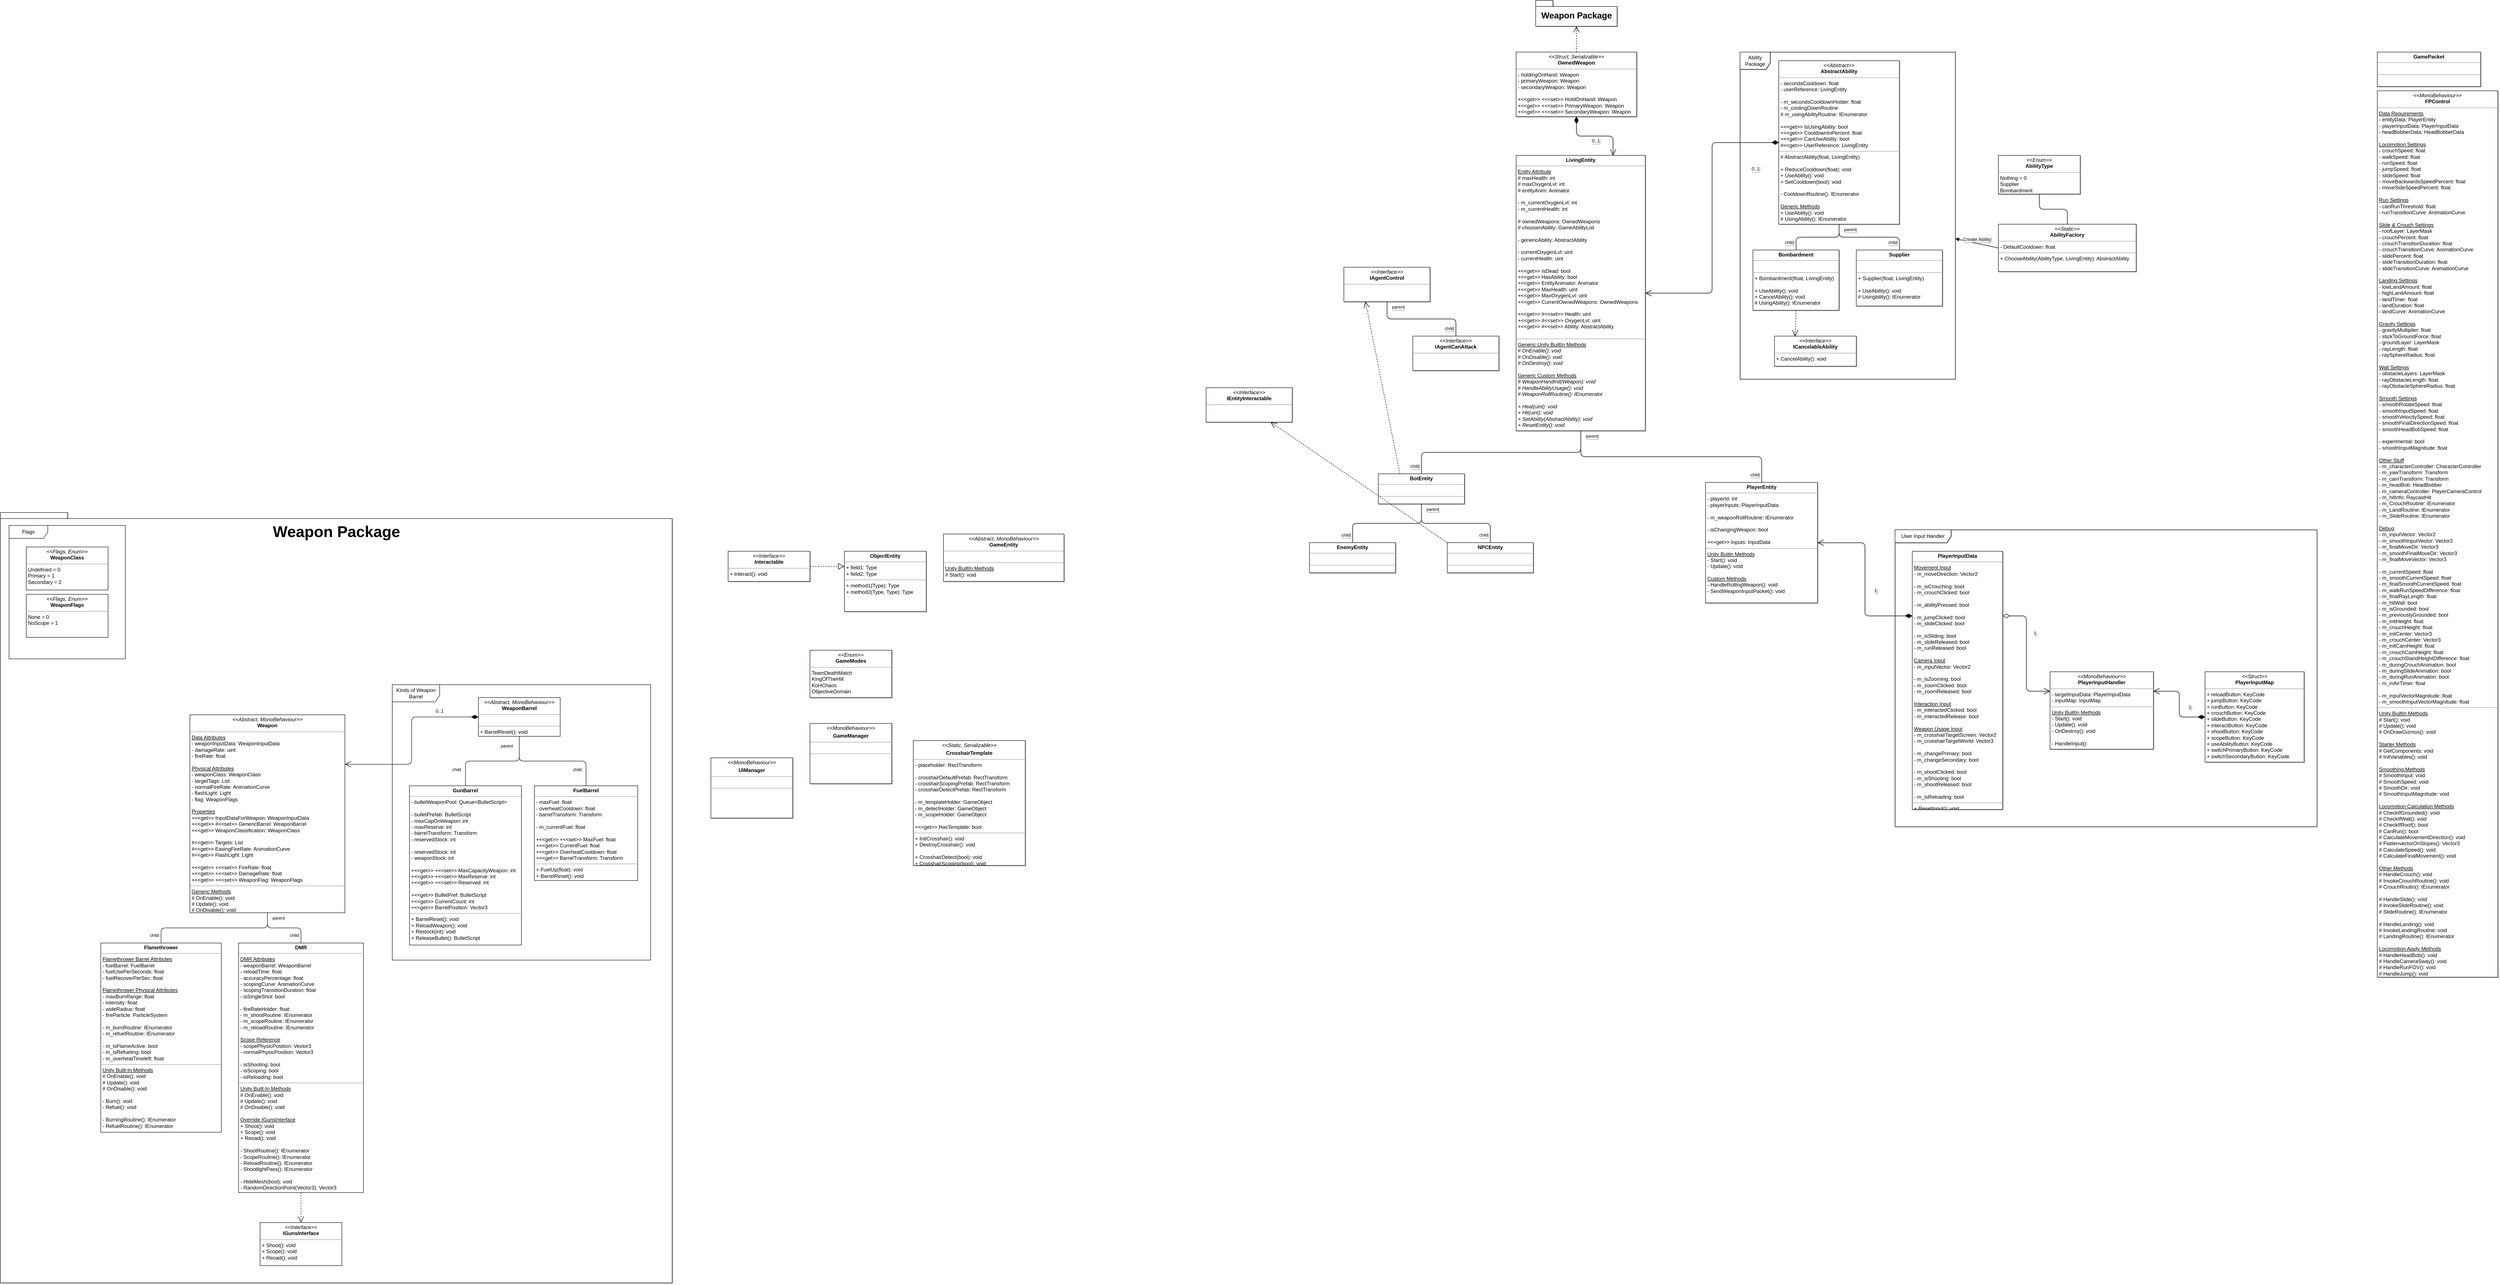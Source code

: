 <mxfile version="12.9.3" type="device" pages="2"><diagram name="Class Diagram" id="c4acf3e9-155e-7222-9cf6-157b1a14988f"><mxGraphModel dx="2580" dy="4312" grid="1" gridSize="10" guides="1" tooltips="1" connect="1" arrows="1" fold="1" page="1" pageScale="1" pageWidth="850" pageHeight="1100" background="#ffffff" math="0" shadow="1"><root><mxCell id="0"/><mxCell id="1" parent="0"/><mxCell id="AIg7P36sMI_WegVVGF4J-4" value="User Input Handler" style="shape=umlFrame;whiteSpace=wrap;html=1;width=130;height=30;" vertex="1" parent="1"><mxGeometry x="3600" y="-1250" width="980" height="690" as="geometry"/></mxCell><mxCell id="bTawvDGpHzrRu1kVlBsm-3" value="&lt;span&gt;&lt;font style=&quot;font-size: 36px&quot;&gt;Weapon Package&lt;br&gt;&lt;/font&gt;&lt;/span&gt;" style="shape=folder;fontStyle=1;spacingTop=16;tabWidth=40;tabHeight=14;tabPosition=left;html=1;verticalAlign=top;align=center;" parent="1" vertex="1"><mxGeometry x="-800" y="-1290" width="1560" height="1790" as="geometry"/></mxCell><mxCell id="k3Ol1aMqUl3z3eS3eB3w-5" value="Flags" style="shape=umlFrame;whiteSpace=wrap;html=1;width=90;height=30;" parent="1" vertex="1"><mxGeometry x="-780" y="-1260" width="270" height="310" as="geometry"/></mxCell><mxCell id="rZqHJwnrWdkYGrSu4Z-G-10" value="Kinds of Weapon Barrel" style="shape=umlFrame;whiteSpace=wrap;html=1;width=110;height=40;" parent="1" vertex="1"><mxGeometry x="110" y="-890" width="600" height="640" as="geometry"/></mxCell><mxCell id="rZqHJwnrWdkYGrSu4Z-G-5" value="Ability Package" style="shape=umlFrame;whiteSpace=wrap;html=1;width=70;height=40;" parent="1" vertex="1"><mxGeometry x="3240" y="-2360" width="500" height="760" as="geometry"/></mxCell><mxCell id="HfD7s18XX2TUpddcQANz-1" value="&lt;p style=&quot;margin: 0px ; margin-top: 4px ; text-align: center&quot;&gt;&lt;i&gt;&amp;lt;&amp;lt;Abstract, MonoBehaviour&amp;gt;&amp;gt;&lt;/i&gt;&lt;br&gt;&lt;b&gt;Weapon&lt;/b&gt;&lt;/p&gt;&lt;hr size=&quot;1&quot;&gt;&lt;p style=&quot;margin: 0px ; margin-left: 4px&quot;&gt;&lt;u&gt;Data Attributes&lt;/u&gt;&lt;/p&gt;&lt;p style=&quot;margin: 0px ; margin-left: 4px&quot;&gt;- weapon&lt;span&gt;InputData: WeaponInputData&lt;/span&gt;&lt;/p&gt;&lt;p style=&quot;margin: 0px ; margin-left: 4px&quot;&gt;- damageRate: uint&lt;span&gt;&lt;br&gt;&lt;/span&gt;&lt;/p&gt;&lt;p style=&quot;margin: 0px ; margin-left: 4px&quot;&gt;- fireRate: float&lt;/p&gt;&lt;p style=&quot;margin: 0px ; margin-left: 4px&quot;&gt;&lt;br&gt;&lt;/p&gt;&lt;p style=&quot;margin: 0px ; margin-left: 4px&quot;&gt;&lt;u&gt;Physical Attributes&lt;/u&gt;&lt;/p&gt;&lt;p style=&quot;margin: 0px ; margin-left: 4px&quot;&gt;- weaponClass: WeaponClass&lt;/p&gt;&lt;p style=&quot;margin: 0px ; margin-left: 4px&quot;&gt;- targetTags: List&lt;/p&gt;&lt;p style=&quot;margin: 0px ; margin-left: 4px&quot;&gt;- normalFireRate: AnimationCurve&lt;/p&gt;&lt;p style=&quot;margin: 0px ; margin-left: 4px&quot;&gt;- flashLight: Light&lt;/p&gt;&lt;p style=&quot;margin: 0px ; margin-left: 4px&quot;&gt;- flag: WeaponFlags&lt;/p&gt;&lt;p style=&quot;margin: 0px ; margin-left: 4px&quot;&gt;&lt;br&gt;&lt;/p&gt;&lt;p style=&quot;margin: 0px ; margin-left: 4px&quot;&gt;&lt;u&gt;Properties&lt;/u&gt;&lt;/p&gt;&lt;p style=&quot;margin: 0px ; margin-left: 4px&quot;&gt;+&amp;lt;&amp;lt;get&amp;gt;&amp;gt; InputDataForWeapon: WeaponInputData&lt;/p&gt;&lt;p style=&quot;margin: 0px ; margin-left: 4px&quot;&gt;+&amp;lt;&amp;lt;get&amp;gt;&amp;gt; #&amp;lt;&amp;lt;set&amp;gt;&amp;gt; GenericBarrel: WeaponBarrel&lt;br&gt;&lt;/p&gt;&lt;p style=&quot;margin: 0px ; margin-left: 4px&quot;&gt;+&amp;lt;&amp;lt;get&amp;gt;&amp;gt; WeaponClassification: WeaponClass&lt;/p&gt;&lt;p style=&quot;margin: 0px ; margin-left: 4px&quot;&gt;&lt;br&gt;&lt;/p&gt;&lt;p style=&quot;margin: 0px ; margin-left: 4px&quot;&gt;#&amp;lt;&amp;lt;get&amp;gt;&amp;gt; Targets: List&lt;/p&gt;&lt;p style=&quot;margin: 0px ; margin-left: 4px&quot;&gt;#&amp;lt;&amp;lt;get&amp;gt;&amp;gt; EasingFireRate: AnimationCurve&lt;/p&gt;&lt;p style=&quot;margin: 0px ; margin-left: 4px&quot;&gt;#&amp;lt;&amp;lt;get&amp;gt;&amp;gt; FlashLight: Light&lt;/p&gt;&lt;p style=&quot;margin: 0px ; margin-left: 4px&quot;&gt;&lt;br&gt;&lt;/p&gt;&lt;p style=&quot;margin: 0px ; margin-left: 4px&quot;&gt;+&amp;lt;&amp;lt;get&amp;gt;&amp;gt; +&amp;lt;&amp;lt;set&amp;gt;&amp;gt; FireRate: float&lt;/p&gt;&lt;p style=&quot;margin: 0px ; margin-left: 4px&quot;&gt;+&amp;lt;&amp;lt;get&amp;gt;&amp;gt; +&amp;lt;&amp;lt;set&amp;gt;&amp;gt; DamageRate: float&lt;/p&gt;&lt;p style=&quot;margin: 0px ; margin-left: 4px&quot;&gt;+&amp;lt;&amp;lt;get&amp;gt;&amp;gt; +&amp;lt;&amp;lt;set&amp;gt;&amp;gt; WeaponFlag: WeaponFlags&lt;/p&gt;&lt;hr size=&quot;1&quot;&gt;&lt;p style=&quot;margin: 0px ; margin-left: 4px&quot;&gt;&lt;u&gt;Generic Methods&lt;/u&gt;&lt;/p&gt;&lt;p style=&quot;margin: 0px ; margin-left: 4px&quot;&gt;# OnEnable(): void&lt;/p&gt;&lt;p style=&quot;margin: 0px ; margin-left: 4px&quot;&gt;# Update(): void&lt;/p&gt;&lt;p style=&quot;margin: 0px ; margin-left: 4px&quot;&gt;# OnDisable(): void&lt;/p&gt;&lt;p style=&quot;margin: 0px ; margin-left: 4px&quot;&gt;&lt;br&gt;&lt;/p&gt;" style="verticalAlign=top;align=left;overflow=fill;fontSize=12;fontFamily=Helvetica;html=1;" parent="1" vertex="1"><mxGeometry x="-360" y="-820" width="360" height="460" as="geometry"/></mxCell><mxCell id="hsYUb1KWkBt1dmgauVDZ-22" value="&lt;p style=&quot;margin: 0px ; margin-top: 4px ; text-align: center&quot;&gt;&lt;i&gt;&amp;lt;&amp;lt;Static, Serializable&amp;gt;&amp;gt;&lt;/i&gt;&lt;/p&gt;&lt;p style=&quot;margin: 0px ; margin-top: 4px ; text-align: center&quot;&gt;&lt;b&gt;CrosshairTemplate&lt;/b&gt;&lt;/p&gt;&lt;hr size=&quot;1&quot;&gt;&lt;p style=&quot;margin: 0px ; margin-left: 4px&quot;&gt;- placeholder: RectTransform&lt;br&gt;&lt;/p&gt;&lt;p style=&quot;margin: 0px ; margin-left: 4px&quot;&gt;&lt;br&gt;&lt;/p&gt;&lt;p style=&quot;margin: 0px ; margin-left: 4px&quot;&gt;- crosshairDefaultPrefab: RectTransform&lt;br&gt;- crosshairScopingPrefab: RectTransform&lt;/p&gt;&lt;p style=&quot;margin: 0px ; margin-left: 4px&quot;&gt;- crosshairDetectPrefab: RectTransform&lt;/p&gt;&lt;p style=&quot;margin: 0px ; margin-left: 4px&quot;&gt;&lt;br&gt;&lt;/p&gt;&lt;p style=&quot;margin: 0px ; margin-left: 4px&quot;&gt;- m_templateHolder: GameObject&lt;/p&gt;&lt;p style=&quot;margin: 0px ; margin-left: 4px&quot;&gt;- m_detectHolder: GameObject&lt;/p&gt;&lt;p style=&quot;margin: 0px ; margin-left: 4px&quot;&gt;- m_scopeHolder: GameObject&lt;/p&gt;&lt;p style=&quot;margin: 0px ; margin-left: 4px&quot;&gt;&lt;br&gt;&lt;/p&gt;&lt;p style=&quot;margin: 0px ; margin-left: 4px&quot;&gt;+&amp;lt;&amp;lt;get&amp;gt;&amp;gt; HasTemplate: bool&lt;/p&gt;&lt;hr size=&quot;1&quot;&gt;&lt;p style=&quot;margin: 0px ; margin-left: 4px&quot;&gt;+ InitCrosshair(): void&lt;br&gt;+ DestroyCrosshair(): void&lt;br&gt;&lt;/p&gt;&lt;p style=&quot;margin: 0px ; margin-left: 4px&quot;&gt;&lt;br&gt;&lt;/p&gt;&lt;p style=&quot;margin: 0px ; margin-left: 4px&quot;&gt;+ CrosshairDetect(bool): void&lt;/p&gt;&lt;p style=&quot;margin: 0px ; margin-left: 4px&quot;&gt;+ CrosshairScoping(bool): void&lt;/p&gt;" style="verticalAlign=top;align=left;overflow=fill;fontSize=12;fontFamily=Helvetica;html=1;" parent="1" vertex="1"><mxGeometry x="1320" y="-760" width="260" height="290" as="geometry"/></mxCell><mxCell id="hsYUb1KWkBt1dmgauVDZ-25" value="&lt;p style=&quot;margin: 0px ; margin-top: 4px ; text-align: center&quot;&gt;&lt;i&gt;&amp;lt;&amp;lt;Interface&amp;gt;&amp;gt;&lt;/i&gt;&lt;br&gt;&lt;b&gt;IGunsInterface&lt;/b&gt;&lt;/p&gt;&lt;hr size=&quot;1&quot;&gt;&lt;p style=&quot;margin: 0px ; margin-left: 4px&quot;&gt;&lt;span&gt;+ Shoot(): void&lt;/span&gt;&lt;br&gt;&lt;/p&gt;&lt;p style=&quot;margin: 0px 0px 0px 4px&quot;&gt;+ Scope(): void&lt;/p&gt;&lt;p style=&quot;margin: 0px 0px 0px 4px&quot;&gt;+ Reoad(): void&lt;/p&gt;" style="verticalAlign=top;align=left;overflow=fill;fontSize=12;fontFamily=Helvetica;html=1;" parent="1" vertex="1"><mxGeometry x="-197" y="360" width="190" height="100" as="geometry"/></mxCell><mxCell id="hsYUb1KWkBt1dmgauVDZ-26" value="&lt;p style=&quot;margin: 0px ; margin-top: 4px ; text-align: center&quot;&gt;&lt;b&gt;DMR&lt;/b&gt;&lt;/p&gt;&lt;hr size=&quot;1&quot;&gt;&lt;p style=&quot;margin: 0px ; margin-left: 4px&quot;&gt;&lt;u&gt;DMR Attributes&lt;/u&gt;&lt;/p&gt;&lt;p style=&quot;margin: 0px ; margin-left: 4px&quot;&gt;- weaponBarrel: WeaponBarrel&lt;br&gt;&lt;/p&gt;&lt;p style=&quot;margin: 0px ; margin-left: 4px&quot;&gt;- reloadTime: float&lt;/p&gt;&lt;p style=&quot;margin: 0px ; margin-left: 4px&quot;&gt;- accuracyPercentage: float&lt;/p&gt;&lt;p style=&quot;margin: 0px ; margin-left: 4px&quot;&gt;- scopingCurve: AnimationCurve&lt;/p&gt;&lt;p style=&quot;margin: 0px ; margin-left: 4px&quot;&gt;- scopingTransitionDuration: float&lt;/p&gt;&lt;p style=&quot;margin: 0px ; margin-left: 4px&quot;&gt;- isSingleShot: bool&lt;br&gt;&lt;/p&gt;&lt;p style=&quot;margin: 0px ; margin-left: 4px&quot;&gt;&lt;br&gt;&lt;/p&gt;&lt;p style=&quot;margin: 0px ; margin-left: 4px&quot;&gt;- fireRateHolder: float&lt;/p&gt;&lt;p style=&quot;margin: 0px ; margin-left: 4px&quot;&gt;- m_shootRoutine: IEnumerator&lt;/p&gt;&lt;p style=&quot;margin: 0px ; margin-left: 4px&quot;&gt;- m_scopeRoutine: IEnumerator&lt;/p&gt;&lt;p style=&quot;margin: 0px ; margin-left: 4px&quot;&gt;- m_reloadRoutine: IEnumerator&lt;/p&gt;&lt;p style=&quot;margin: 0px ; margin-left: 4px&quot;&gt;&lt;br&gt;&lt;/p&gt;&lt;p style=&quot;margin: 0px ; margin-left: 4px&quot;&gt;&lt;u&gt;Scope Reference&lt;/u&gt;&lt;/p&gt;&lt;p style=&quot;margin: 0px ; margin-left: 4px&quot;&gt;- scopePhysicPosition: Vector3&lt;/p&gt;&lt;p style=&quot;margin: 0px ; margin-left: 4px&quot;&gt;- normalPhysicPosition: Vector3&lt;/p&gt;&lt;p style=&quot;margin: 0px ; margin-left: 4px&quot;&gt;&lt;br&gt;&lt;/p&gt;&lt;p style=&quot;margin: 0px ; margin-left: 4px&quot;&gt;- isShooting: bool&lt;/p&gt;&lt;p style=&quot;margin: 0px ; margin-left: 4px&quot;&gt;- isScoping: bool&lt;/p&gt;&lt;p style=&quot;margin: 0px ; margin-left: 4px&quot;&gt;- isReloading: bool&lt;/p&gt;&lt;hr size=&quot;1&quot;&gt;&lt;p style=&quot;margin: 0px 0px 0px 4px&quot;&gt;&lt;u&gt;Unity Built-In Methods&lt;/u&gt;&lt;/p&gt;&lt;p style=&quot;margin: 0px 0px 0px 4px&quot;&gt;# OnEnable(): void&lt;/p&gt;&lt;p style=&quot;margin: 0px 0px 0px 4px&quot;&gt;# Update(): void&lt;/p&gt;&lt;p style=&quot;margin: 0px 0px 0px 4px&quot;&gt;# OnDisable(): void&lt;/p&gt;&lt;p style=&quot;margin: 0px 0px 0px 4px&quot;&gt;&lt;br&gt;&lt;/p&gt;&lt;p style=&quot;margin: 0px 0px 0px 4px&quot;&gt;&lt;u&gt;Override IGunsInterface&lt;/u&gt;&lt;/p&gt;&lt;p style=&quot;margin: 0px 0px 0px 4px&quot;&gt;+ Shoot(): void&lt;br&gt;&lt;/p&gt;&lt;p style=&quot;margin: 0px 0px 0px 4px&quot;&gt;+ Scope(): void&lt;/p&gt;&lt;p style=&quot;margin: 0px 0px 0px 4px&quot;&gt;+ Reoad(): void&lt;/p&gt;&lt;p style=&quot;margin: 0px 0px 0px 4px&quot;&gt;&lt;br&gt;&lt;/p&gt;&lt;p style=&quot;margin: 0px 0px 0px 4px&quot;&gt;- ShootRoutine(): IEnumerator&lt;/p&gt;&lt;p style=&quot;margin: 0px 0px 0px 4px&quot;&gt;- ScopeRoutine(): IEnumerator&lt;/p&gt;&lt;p style=&quot;margin: 0px 0px 0px 4px&quot;&gt;- ReloadRoutine(): IEnumerator&lt;/p&gt;&lt;p style=&quot;margin: 0px 0px 0px 4px&quot;&gt;- ShootlightPass(): IEnumerator&lt;/p&gt;&lt;p style=&quot;margin: 0px 0px 0px 4px&quot;&gt;&lt;br&gt;&lt;/p&gt;&lt;p style=&quot;margin: 0px 0px 0px 4px&quot;&gt;- HideMesh(bool): void&lt;/p&gt;&lt;p style=&quot;margin: 0px 0px 0px 4px&quot;&gt;- RandomDirectionPoint(Vector3): Vector3&lt;/p&gt;" style="verticalAlign=top;align=left;overflow=fill;fontSize=12;fontFamily=Helvetica;html=1;" parent="1" vertex="1"><mxGeometry x="-247" y="-289.65" width="290" height="580" as="geometry"/></mxCell><mxCell id="hsYUb1KWkBt1dmgauVDZ-28" value="0..1" style="endArrow=open;html=1;endSize=12;startArrow=diamondThin;startSize=14;startFill=1;edgeStyle=orthogonalEdgeStyle;align=left;verticalAlign=bottom;exitX=0;exitY=0.5;exitDx=0;exitDy=0;entryX=1;entryY=0.25;entryDx=0;entryDy=0;" parent="1" source="ghlslRTqlHbdb63Zf9bl-1" target="HfD7s18XX2TUpddcQANz-1" edge="1"><mxGeometry x="-0.52" y="-5" relative="1" as="geometry"><mxPoint x="200" y="-315.0" as="sourcePoint"/><mxPoint x="230" y="-890" as="targetPoint"/><mxPoint as="offset"/></mxGeometry></mxCell><mxCell id="hsYUb1KWkBt1dmgauVDZ-30" value="" style="endArrow=none;html=1;edgeStyle=orthogonalEdgeStyle;exitX=0.5;exitY=1;exitDx=0;exitDy=0;entryX=0.5;entryY=0;entryDx=0;entryDy=0;" parent="1" source="HfD7s18XX2TUpddcQANz-1" target="hsYUb1KWkBt1dmgauVDZ-26" edge="1"><mxGeometry relative="1" as="geometry"><mxPoint x="-240" y="-350" as="sourcePoint"/><mxPoint x="-80" y="-350" as="targetPoint"/></mxGeometry></mxCell><mxCell id="hsYUb1KWkBt1dmgauVDZ-31" value="parent" style="resizable=0;html=1;align=left;verticalAlign=bottom;labelBackgroundColor=#ffffff;fontSize=10;" parent="hsYUb1KWkBt1dmgauVDZ-30" connectable="0" vertex="1"><mxGeometry x="-1" relative="1" as="geometry"><mxPoint x="10" y="20" as="offset"/></mxGeometry></mxCell><mxCell id="hsYUb1KWkBt1dmgauVDZ-32" value="child" style="resizable=0;html=1;align=right;verticalAlign=bottom;labelBackgroundColor=#ffffff;fontSize=10;" parent="hsYUb1KWkBt1dmgauVDZ-30" connectable="0" vertex="1"><mxGeometry x="1" relative="1" as="geometry"><mxPoint x="-5" y="-10.35" as="offset"/></mxGeometry></mxCell><mxCell id="Txn9Cz_b7ExjI8Gl7bab-1" value="&lt;p style=&quot;margin: 0px ; margin-top: 4px ; text-align: center&quot;&gt;&lt;b&gt;GunBarrel&lt;/b&gt;&lt;/p&gt;&lt;hr size=&quot;1&quot;&gt;&lt;p style=&quot;margin: 0px 0px 0px 4px&quot;&gt;&lt;span&gt;- bulletWeaponPool: Queue&amp;lt;BulletScript&amp;gt;&lt;/span&gt;&lt;br&gt;&lt;/p&gt;&lt;p style=&quot;margin: 0px 0px 0px 4px&quot;&gt;&lt;br&gt;&lt;/p&gt;&lt;p style=&quot;margin: 0px 0px 0px 4px&quot;&gt;- bulletPrefab: BulletScript&lt;br&gt;&lt;/p&gt;&lt;p style=&quot;margin: 0px 0px 0px 4px&quot;&gt;- maxCapOnWeapon: int&lt;/p&gt;&lt;p style=&quot;margin: 0px 0px 0px 4px&quot;&gt;- maxReserve: int&lt;/p&gt;&lt;p style=&quot;margin: 0px 0px 0px 4px&quot;&gt;- barrelTransform: Transform&lt;/p&gt;&lt;p style=&quot;margin: 0px 0px 0px 4px&quot;&gt;- reservedStock: int&lt;/p&gt;&lt;p style=&quot;margin: 0px 0px 0px 4px&quot;&gt;&lt;br&gt;&lt;/p&gt;&lt;p style=&quot;margin: 0px 0px 0px 4px&quot;&gt;- reservedStock: int&lt;/p&gt;&lt;p style=&quot;margin: 0px 0px 0px 4px&quot;&gt;- weaponStock: int&lt;/p&gt;&lt;p style=&quot;margin: 0px 0px 0px 4px&quot;&gt;&lt;br&gt;&lt;/p&gt;&lt;p style=&quot;margin: 0px 0px 0px 4px&quot;&gt;+&amp;lt;&amp;lt;get&amp;gt;&amp;gt; +&amp;lt;&amp;lt;set&amp;gt;&amp;gt; MaxCapacityWeapon: int&lt;/p&gt;&lt;p style=&quot;margin: 0px 0px 0px 4px&quot;&gt;+&amp;lt;&amp;lt;get&amp;gt;&amp;gt; +&amp;lt;&amp;lt;set&amp;gt;&amp;gt; MaxReserve: int&lt;/p&gt;&lt;p style=&quot;margin: 0px 0px 0px 4px&quot;&gt;+&amp;lt;&amp;lt;get&amp;gt;&amp;gt; +&amp;lt;&amp;lt;set&amp;gt;&amp;gt; Reserved: int&lt;/p&gt;&lt;p style=&quot;margin: 0px 0px 0px 4px&quot;&gt;&lt;br&gt;&lt;/p&gt;&lt;p style=&quot;margin: 0px 0px 0px 4px&quot;&gt;+&amp;lt;&amp;lt;get&amp;gt;&amp;gt; BulletPref: BulletScript&lt;br&gt;&lt;/p&gt;&lt;p style=&quot;margin: 0px 0px 0px 4px&quot;&gt;+&amp;lt;&amp;lt;get&amp;gt;&amp;gt; CurrentCount: int&lt;/p&gt;&lt;p style=&quot;margin: 0px 0px 0px 4px&quot;&gt;+&amp;lt;&amp;lt;get&amp;gt;&amp;gt; BarrelPosition: Vector3&lt;/p&gt;&lt;hr size=&quot;1&quot;&gt;&lt;p style=&quot;margin: 0px ; margin-left: 4px&quot;&gt;+ BarrelReset(): void&lt;br&gt;&lt;/p&gt;&lt;p style=&quot;margin: 0px ; margin-left: 4px&quot;&gt;+ ReloadWeapon(): void&lt;/p&gt;&lt;p style=&quot;margin: 0px ; margin-left: 4px&quot;&gt;+ Restock(int): void&lt;/p&gt;&lt;p style=&quot;margin: 0px ; margin-left: 4px&quot;&gt;+ ReleaseBullet(): BulletScript&lt;/p&gt;" style="verticalAlign=top;align=left;overflow=fill;fontSize=12;fontFamily=Helvetica;html=1;" parent="1" vertex="1"><mxGeometry x="150" y="-655" width="260" height="370" as="geometry"/></mxCell><mxCell id="ghlslRTqlHbdb63Zf9bl-1" value="&lt;p style=&quot;margin: 0px ; margin-top: 4px ; text-align: center&quot;&gt;&lt;i&gt;&amp;lt;&amp;lt;Abstract, MonoBehaviour&amp;gt;&amp;gt;&lt;/i&gt;&lt;br&gt;&lt;b&gt;WeaponBarrel&lt;/b&gt;&lt;/p&gt;&lt;hr size=&quot;1&quot;&gt;&lt;p style=&quot;margin: 0px ; margin-left: 4px&quot;&gt;&lt;br&gt;&lt;/p&gt;&lt;hr size=&quot;1&quot;&gt;&lt;p style=&quot;margin: 0px ; margin-left: 4px&quot;&gt;+ BarrelReset(): void&lt;br&gt;&lt;/p&gt;" style="verticalAlign=top;align=left;overflow=fill;fontSize=12;fontFamily=Helvetica;html=1;" parent="1" vertex="1"><mxGeometry x="310" y="-860" width="190" height="90" as="geometry"/></mxCell><mxCell id="ghlslRTqlHbdb63Zf9bl-2" value="" style="endArrow=none;html=1;edgeStyle=orthogonalEdgeStyle;exitX=0.5;exitY=1;exitDx=0;exitDy=0;entryX=0.5;entryY=0;entryDx=0;entryDy=0;" parent="1" source="ghlslRTqlHbdb63Zf9bl-1" target="Txn9Cz_b7ExjI8Gl7bab-1" edge="1"><mxGeometry relative="1" as="geometry"><mxPoint x="595" y="-280" as="sourcePoint"/><mxPoint x="755" y="-280" as="targetPoint"/></mxGeometry></mxCell><mxCell id="ghlslRTqlHbdb63Zf9bl-3" value="parent" style="resizable=0;html=1;align=left;verticalAlign=bottom;labelBackgroundColor=#ffffff;fontSize=10;" parent="ghlslRTqlHbdb63Zf9bl-2" connectable="0" vertex="1"><mxGeometry x="-1" relative="1" as="geometry"><mxPoint x="-45" y="30" as="offset"/></mxGeometry></mxCell><mxCell id="ghlslRTqlHbdb63Zf9bl-4" value="child" style="resizable=0;html=1;align=right;verticalAlign=bottom;labelBackgroundColor=#ffffff;fontSize=10;" parent="ghlslRTqlHbdb63Zf9bl-2" connectable="0" vertex="1"><mxGeometry x="1" relative="1" as="geometry"><mxPoint x="-10" y="-29.76" as="offset"/></mxGeometry></mxCell><mxCell id="ghlslRTqlHbdb63Zf9bl-6" value="&lt;p style=&quot;margin: 0px ; margin-top: 4px ; text-align: center&quot;&gt;&lt;i&gt;&amp;lt;&amp;lt;Flags, Enum&amp;gt;&amp;gt;&lt;/i&gt;&lt;br&gt;&lt;b&gt;WeaponFlags&lt;/b&gt;&lt;/p&gt;&lt;hr size=&quot;1&quot;&gt;&lt;p style=&quot;margin: 0px ; margin-left: 4px&quot;&gt;None = 0&lt;/p&gt;&lt;p style=&quot;margin: 0px ; margin-left: 4px&quot;&gt;NoScope = 1&lt;/p&gt;" style="verticalAlign=top;align=left;overflow=fill;fontSize=12;fontFamily=Helvetica;html=1;" parent="1" vertex="1"><mxGeometry x="-740" y="-1100" width="190" height="100" as="geometry"/></mxCell><mxCell id="ghlslRTqlHbdb63Zf9bl-7" value="&lt;p style=&quot;margin: 0px ; margin-top: 4px ; text-align: center&quot;&gt;&lt;b&gt;FuelBarrel&lt;/b&gt;&lt;/p&gt;&lt;hr size=&quot;1&quot;&gt;&lt;p style=&quot;margin: 0px ; margin-left: 4px&quot;&gt;- maxFuel: float&lt;br&gt;- overheatCooldown: float&lt;/p&gt;&lt;p style=&quot;margin: 0px ; margin-left: 4px&quot;&gt;- barrelTransform: Transform&lt;/p&gt;&lt;p style=&quot;margin: 0px ; margin-left: 4px&quot;&gt;&lt;br&gt;&lt;/p&gt;&lt;p style=&quot;margin: 0px ; margin-left: 4px&quot;&gt;- m_currentFuel: float&lt;/p&gt;&lt;p style=&quot;margin: 0px ; margin-left: 4px&quot;&gt;&lt;br&gt;&lt;/p&gt;&lt;p style=&quot;margin: 0px ; margin-left: 4px&quot;&gt;+&amp;lt;&amp;lt;get&amp;gt;&amp;gt; +&amp;lt;&amp;lt;set&amp;gt;&amp;gt; MaxFuel: float&lt;/p&gt;&lt;p style=&quot;margin: 0px ; margin-left: 4px&quot;&gt;+&amp;lt;&amp;lt;get&amp;gt;&amp;gt; CurrentFuel: float&lt;/p&gt;&lt;p style=&quot;margin: 0px ; margin-left: 4px&quot;&gt;+&amp;lt;&amp;lt;get&amp;gt;&amp;gt; OverheatCooldown: float&lt;/p&gt;&lt;p style=&quot;margin: 0px ; margin-left: 4px&quot;&gt;+&amp;lt;&amp;lt;get&amp;gt;&amp;gt; BarrelTransform: Transform&lt;/p&gt;&lt;hr size=&quot;1&quot;&gt;&lt;p style=&quot;margin: 0px ; margin-left: 4px&quot;&gt;+ FuelUp(float): void&lt;br&gt;&lt;/p&gt;&lt;p style=&quot;margin: 0px ; margin-left: 4px&quot;&gt;+ BarrelReset(): void&lt;/p&gt;" style="verticalAlign=top;align=left;overflow=fill;fontSize=12;fontFamily=Helvetica;html=1;" parent="1" vertex="1"><mxGeometry x="440" y="-655" width="240" height="220" as="geometry"/></mxCell><mxCell id="ghlslRTqlHbdb63Zf9bl-8" value="" style="endArrow=none;html=1;edgeStyle=orthogonalEdgeStyle;exitX=0.5;exitY=1;exitDx=0;exitDy=0;entryX=0.5;entryY=0;entryDx=0;entryDy=0;" parent="1" source="ghlslRTqlHbdb63Zf9bl-1" target="ghlslRTqlHbdb63Zf9bl-7" edge="1"><mxGeometry relative="1" as="geometry"><mxPoint x="590.0" y="-420" as="sourcePoint"/><mxPoint x="425.0" y="-280" as="targetPoint"/></mxGeometry></mxCell><mxCell id="ghlslRTqlHbdb63Zf9bl-9" value="parent" style="resizable=0;html=1;align=left;verticalAlign=bottom;labelBackgroundColor=#ffffff;fontSize=10;" parent="ghlslRTqlHbdb63Zf9bl-8" connectable="0" vertex="1"><mxGeometry x="-1" relative="1" as="geometry"><mxPoint x="-45" y="30" as="offset"/></mxGeometry></mxCell><mxCell id="ghlslRTqlHbdb63Zf9bl-10" value="child" style="resizable=0;html=1;align=right;verticalAlign=bottom;labelBackgroundColor=#ffffff;fontSize=10;" parent="ghlslRTqlHbdb63Zf9bl-8" connectable="0" vertex="1"><mxGeometry x="1" relative="1" as="geometry"><mxPoint x="-10" y="-29.76" as="offset"/></mxGeometry></mxCell><mxCell id="ghlslRTqlHbdb63Zf9bl-11" value="&lt;p style=&quot;margin: 0px ; margin-top: 4px ; text-align: center&quot;&gt;&lt;b&gt;Flamethrower&lt;/b&gt;&lt;/p&gt;&lt;hr size=&quot;1&quot;&gt;&lt;p style=&quot;margin: 0px ; margin-left: 4px&quot;&gt;&lt;u&gt;Flamethrower Barrel Attributes&lt;/u&gt;&lt;/p&gt;&lt;p style=&quot;margin: 0px ; margin-left: 4px&quot;&gt;- fuelBarrel: FuelBarrel&lt;br&gt;- fuelUsePerSeconds: float&lt;/p&gt;&lt;p style=&quot;margin: 0px ; margin-left: 4px&quot;&gt;- fuelRecoverPerSec: float&lt;/p&gt;&lt;p style=&quot;margin: 0px ; margin-left: 4px&quot;&gt;&lt;br&gt;&lt;/p&gt;&lt;p style=&quot;margin: 0px ; margin-left: 4px&quot;&gt;&lt;u&gt;Flamethrower Physical Attributes&lt;/u&gt;&lt;/p&gt;&lt;p style=&quot;margin: 0px ; margin-left: 4px&quot;&gt;- maxBurnRange: float&lt;/p&gt;&lt;p style=&quot;margin: 0px ; margin-left: 4px&quot;&gt;- intensity: float&lt;/p&gt;&lt;p style=&quot;margin: 0px ; margin-left: 4px&quot;&gt;- wideRadius: float&lt;/p&gt;&lt;p style=&quot;margin: 0px ; margin-left: 4px&quot;&gt;- fireParticle: ParticleSystem&lt;/p&gt;&lt;p style=&quot;margin: 0px ; margin-left: 4px&quot;&gt;&lt;br&gt;&lt;/p&gt;&lt;p style=&quot;margin: 0px ; margin-left: 4px&quot;&gt;- m_burnRoutine: IEnumerator&lt;/p&gt;&lt;p style=&quot;margin: 0px ; margin-left: 4px&quot;&gt;- m_refuelRoutine: IEnumerator&lt;/p&gt;&lt;p style=&quot;margin: 0px ; margin-left: 4px&quot;&gt;&lt;br&gt;&lt;/p&gt;&lt;p style=&quot;margin: 0px ; margin-left: 4px&quot;&gt;- m_isFlameActive: bool&lt;/p&gt;&lt;p style=&quot;margin: 0px ; margin-left: 4px&quot;&gt;- m_isRefueling: bool&lt;/p&gt;&lt;p style=&quot;margin: 0px ; margin-left: 4px&quot;&gt;- m_overheatTimeleft: float&lt;/p&gt;&lt;hr size=&quot;1&quot;&gt;&lt;p style=&quot;margin: 0px 0px 0px 4px&quot;&gt;&lt;u&gt;Unity Built-In Methods&lt;/u&gt;&lt;/p&gt;&lt;p style=&quot;margin: 0px 0px 0px 4px&quot;&gt;# OnEnable(): void&lt;/p&gt;&lt;p style=&quot;margin: 0px 0px 0px 4px&quot;&gt;# Update(): void&lt;/p&gt;&lt;p style=&quot;margin: 0px 0px 0px 4px&quot;&gt;# OnDisable(): void&lt;/p&gt;&lt;p style=&quot;margin: 0px 0px 0px 4px&quot;&gt;&lt;br&gt;&lt;/p&gt;&lt;p style=&quot;margin: 0px 0px 0px 4px&quot;&gt;- Burn(): void&lt;/p&gt;&lt;p style=&quot;margin: 0px 0px 0px 4px&quot;&gt;- Refuel(): void&lt;/p&gt;&lt;p style=&quot;margin: 0px 0px 0px 4px&quot;&gt;&lt;br&gt;&lt;/p&gt;&lt;p style=&quot;margin: 0px 0px 0px 4px&quot;&gt;- BurningRoutine(): IEnumerator&lt;/p&gt;&lt;p style=&quot;margin: 0px 0px 0px 4px&quot;&gt;- RefuelRoutine(): IEnumerator&lt;/p&gt;" style="verticalAlign=top;align=left;overflow=fill;fontSize=12;fontFamily=Helvetica;html=1;" parent="1" vertex="1"><mxGeometry x="-567" y="-289.65" width="280" height="439.65" as="geometry"/></mxCell><mxCell id="ghlslRTqlHbdb63Zf9bl-12" value="" style="endArrow=none;html=1;edgeStyle=orthogonalEdgeStyle;exitX=0.5;exitY=1;exitDx=0;exitDy=0;entryX=0.5;entryY=0;entryDx=0;entryDy=0;" parent="1" source="HfD7s18XX2TUpddcQANz-1" target="ghlslRTqlHbdb63Zf9bl-11" edge="1"><mxGeometry relative="1" as="geometry"><mxPoint x="-170" y="-420.0" as="sourcePoint"/><mxPoint x="-5" y="-330.0" as="targetPoint"/></mxGeometry></mxCell><mxCell id="ghlslRTqlHbdb63Zf9bl-13" value="parent" style="resizable=0;html=1;align=left;verticalAlign=bottom;labelBackgroundColor=#ffffff;fontSize=10;" parent="ghlslRTqlHbdb63Zf9bl-12" connectable="0" vertex="1"><mxGeometry x="-1" relative="1" as="geometry"><mxPoint x="10" y="20" as="offset"/></mxGeometry></mxCell><mxCell id="ghlslRTqlHbdb63Zf9bl-14" value="child" style="resizable=0;html=1;align=right;verticalAlign=bottom;labelBackgroundColor=#ffffff;fontSize=10;" parent="ghlslRTqlHbdb63Zf9bl-12" connectable="0" vertex="1"><mxGeometry x="1" relative="1" as="geometry"><mxPoint x="-5" y="-10.35" as="offset"/></mxGeometry></mxCell><mxCell id="fMGTAp6e3YsbP5a67XDD-1" value="&lt;p style=&quot;margin: 0px ; margin-top: 4px ; text-align: center&quot;&gt;&lt;i&gt;&amp;lt;&amp;lt;Abstract, MonoBehaviour&amp;gt;&amp;gt;&lt;/i&gt;&lt;br&gt;&lt;b&gt;GameEntity&lt;/b&gt;&lt;/p&gt;&lt;hr size=&quot;1&quot;&gt;&lt;p style=&quot;margin: 0px ; margin-left: 4px&quot;&gt;&lt;br&gt;&lt;/p&gt;&lt;hr size=&quot;1&quot;&gt;&lt;p style=&quot;margin: 0px ; margin-left: 4px&quot;&gt;&lt;u&gt;Unity BuiltIn Methods&lt;/u&gt;&lt;/p&gt;&lt;p style=&quot;margin: 0px ; margin-left: 4px&quot;&gt;# Start(): void&lt;/p&gt;&lt;p style=&quot;margin: 0px ; margin-left: 4px&quot;&gt;&lt;br&gt;&lt;/p&gt;" style="verticalAlign=top;align=left;overflow=fill;fontSize=12;fontFamily=Helvetica;html=1;" parent="1" vertex="1"><mxGeometry x="1390" y="-1240" width="280" height="110" as="geometry"/></mxCell><mxCell id="xuF9XADYHuWdXT_udDcI-1" value="&lt;p style=&quot;margin: 0px ; margin-top: 4px ; text-align: center&quot;&gt;&lt;i&gt;&amp;lt;&amp;lt;Abstract&amp;gt;&amp;gt;&lt;/i&gt;&lt;br&gt;&lt;b&gt;AbstractAbility&lt;/b&gt;&lt;/p&gt;&lt;hr size=&quot;1&quot;&gt;&lt;p style=&quot;margin: 0px ; margin-left: 4px&quot;&gt;- secondsCooldown: float&lt;br&gt;&lt;/p&gt;&lt;p style=&quot;margin: 0px ; margin-left: 4px&quot;&gt;- userReference: LivingEntity&lt;/p&gt;&lt;p style=&quot;margin: 0px ; margin-left: 4px&quot;&gt;&lt;br&gt;&lt;/p&gt;&lt;p style=&quot;margin: 0px ; margin-left: 4px&quot;&gt;- m_secondsCooldownHolder: float&lt;/p&gt;&lt;p style=&quot;margin: 0px ; margin-left: 4px&quot;&gt;- m_coolingDownRoutine&lt;/p&gt;&lt;p style=&quot;margin: 0px ; margin-left: 4px&quot;&gt;# m_usingAbilityRoutine: IEnumerator&lt;/p&gt;&lt;p style=&quot;margin: 0px ; margin-left: 4px&quot;&gt;&lt;br&gt;&lt;/p&gt;&lt;p style=&quot;margin: 0px ; margin-left: 4px&quot;&gt;+&amp;lt;&amp;lt;get&amp;gt;&amp;gt; IsUsingAbility: bool&lt;/p&gt;&lt;p style=&quot;margin: 0px ; margin-left: 4px&quot;&gt;&lt;span&gt;+&amp;lt;&amp;lt;get&amp;gt;&amp;gt; CooldownInPercent: float&lt;/span&gt;&lt;/p&gt;&lt;p style=&quot;margin: 0px ; margin-left: 4px&quot;&gt;&lt;span&gt;+&amp;lt;&amp;lt;get&amp;gt;&amp;gt; CanUseAbility: bool&lt;/span&gt;&lt;/p&gt;&lt;p style=&quot;margin: 0px ; margin-left: 4px&quot;&gt;#&amp;lt;&amp;lt;get&amp;gt;&amp;gt; UserReference: LivingEntity&lt;/p&gt;&lt;hr size=&quot;1&quot;&gt;&lt;p style=&quot;margin: 0px ; margin-left: 4px&quot;&gt;# AbstractAbility(float, LivingEntity)&lt;/p&gt;&lt;p style=&quot;margin: 0px ; margin-left: 4px&quot;&gt;&lt;br&gt;&lt;/p&gt;&lt;p style=&quot;margin: 0px ; margin-left: 4px&quot;&gt;+ ReduceCooldown(float): void&lt;/p&gt;&lt;p style=&quot;margin: 0px ; margin-left: 4px&quot;&gt;+ UseAbility(): void&lt;/p&gt;&lt;p style=&quot;margin: 0px ; margin-left: 4px&quot;&gt;+ SetCooldown(bool): void&lt;/p&gt;&lt;p style=&quot;margin: 0px ; margin-left: 4px&quot;&gt;&lt;br&gt;&lt;/p&gt;&lt;p style=&quot;margin: 0px ; margin-left: 4px&quot;&gt;- CooldownRoutine(): IEnumerator&lt;/p&gt;&lt;p style=&quot;margin: 0px ; margin-left: 4px&quot;&gt;&lt;br&gt;&lt;/p&gt;&lt;p style=&quot;margin: 0px ; margin-left: 4px&quot;&gt;&lt;u&gt;Generic Methods&lt;/u&gt;&lt;/p&gt;&lt;p style=&quot;margin: 0px ; margin-left: 4px&quot;&gt;+ UseAbility(): void&lt;/p&gt;&lt;p style=&quot;margin: 0px ; margin-left: 4px&quot;&gt;# UsingAbility(): IEnumerator&lt;/p&gt;" style="verticalAlign=top;align=left;overflow=fill;fontSize=12;fontFamily=Helvetica;html=1;" parent="1" vertex="1"><mxGeometry x="3330" y="-2340" width="280" height="380" as="geometry"/></mxCell><mxCell id="xuF9XADYHuWdXT_udDcI-2" value="&lt;p style=&quot;margin: 0px ; margin-top: 4px ; text-align: center&quot;&gt;&lt;i&gt;&amp;lt;&amp;lt;Struct, Serializable&amp;gt;&amp;gt;&lt;/i&gt;&lt;br&gt;&lt;b&gt;OwnedWeapon&lt;/b&gt;&lt;/p&gt;&lt;hr size=&quot;1&quot;&gt;&lt;p style=&quot;margin: 0px ; margin-left: 4px&quot;&gt;- holdingOnHand: Weapon&lt;br&gt;- primaryWeapon: Weapon&lt;/p&gt;&lt;p style=&quot;margin: 0px ; margin-left: 4px&quot;&gt;- secondaryWeapon: Weapon&lt;/p&gt;&lt;p style=&quot;margin: 0px ; margin-left: 4px&quot;&gt;&lt;br&gt;&lt;/p&gt;&lt;p style=&quot;margin: 0px ; margin-left: 4px&quot;&gt;+&amp;lt;&amp;lt;get&amp;gt;&amp;gt; +&amp;lt;&amp;lt;set&amp;gt;&amp;gt; HoldOnHand: Weapon&lt;/p&gt;&lt;p style=&quot;margin: 0px ; margin-left: 4px&quot;&gt;+&amp;lt;&amp;lt;get&amp;gt;&amp;gt; +&amp;lt;&amp;lt;set&amp;gt;&amp;gt; PrimaryWeapon: Weapon&lt;br&gt;&lt;/p&gt;&lt;p style=&quot;margin: 0px ; margin-left: 4px&quot;&gt;+&amp;lt;&amp;lt;get&amp;gt;&amp;gt; +&amp;lt;&amp;lt;set&amp;gt;&amp;gt; SecondaryWeapon: Weapon&lt;/p&gt;" style="verticalAlign=top;align=left;overflow=fill;fontSize=12;fontFamily=Helvetica;html=1;" parent="1" vertex="1"><mxGeometry x="2720" y="-2360" width="280" height="150" as="geometry"/></mxCell><mxCell id="xuF9XADYHuWdXT_udDcI-3" value="0..1" style="endArrow=open;html=1;endSize=12;startArrow=diamondThin;startSize=14;startFill=1;edgeStyle=orthogonalEdgeStyle;align=left;verticalAlign=bottom;entryX=0.75;entryY=0;entryDx=0;entryDy=0;exitX=0.5;exitY=1;exitDx=0;exitDy=0;" parent="1" source="xuF9XADYHuWdXT_udDcI-2" target="eU4rlZCwED-sMwoRhhzi-1" edge="1"><mxGeometry x="-0.097" y="-20" relative="1" as="geometry"><mxPoint x="2810" y="-2050" as="sourcePoint"/><mxPoint x="2870" y="-1975" as="targetPoint"/><mxPoint as="offset"/></mxGeometry></mxCell><mxCell id="xuF9XADYHuWdXT_udDcI-4" value="&lt;p style=&quot;margin: 0px ; margin-top: 4px ; text-align: center&quot;&gt;&lt;b&gt;PlayerEntity&lt;/b&gt;&lt;/p&gt;&lt;hr size=&quot;1&quot;&gt;&lt;p style=&quot;margin: 0px ; margin-left: 4px&quot;&gt;- playerId: int&lt;/p&gt;&lt;p style=&quot;margin: 0px ; margin-left: 4px&quot;&gt;- playerInputs: PlayerInputData&lt;/p&gt;&lt;p style=&quot;margin: 0px ; margin-left: 4px&quot;&gt;&lt;br&gt;&lt;/p&gt;&lt;p style=&quot;margin: 0px ; margin-left: 4px&quot;&gt;- m_weaponRollRoutine: IEnumerator&lt;/p&gt;&lt;p style=&quot;margin: 0px ; margin-left: 4px&quot;&gt;&lt;br&gt;&lt;/p&gt;&lt;p style=&quot;margin: 0px ; margin-left: 4px&quot;&gt;- isChangingWeapon: bool&lt;/p&gt;&lt;p style=&quot;margin: 0px ; margin-left: 4px&quot;&gt;&lt;br&gt;&lt;/p&gt;&lt;p style=&quot;margin: 0px ; margin-left: 4px&quot;&gt;+&amp;lt;&amp;lt;get&amp;gt;&amp;gt; Inputs: InputData&lt;/p&gt;&lt;hr size=&quot;1&quot;&gt;&lt;p style=&quot;margin: 0px ; margin-left: 4px&quot;&gt;&lt;u&gt;Unity Buitin Methods&lt;/u&gt;&lt;/p&gt;&lt;p style=&quot;margin: 0px ; margin-left: 4px&quot;&gt;- Start(): void&lt;br&gt;- Update(): void&lt;/p&gt;&lt;p style=&quot;margin: 0px ; margin-left: 4px&quot;&gt;&lt;br&gt;&lt;/p&gt;&lt;p style=&quot;margin: 0px ; margin-left: 4px&quot;&gt;&lt;u&gt;Custom Methods&lt;/u&gt;&lt;/p&gt;&lt;p style=&quot;margin: 0px ; margin-left: 4px&quot;&gt;- HandleRollingWeapon(): void&lt;/p&gt;&lt;p style=&quot;margin: 0px ; margin-left: 4px&quot;&gt;- SendWeaponInputPacket(): void&lt;/p&gt;&lt;p style=&quot;margin: 0px ; margin-left: 4px&quot;&gt;&lt;br&gt;&lt;/p&gt;" style="verticalAlign=top;align=left;overflow=fill;fontSize=12;fontFamily=Helvetica;html=1;" parent="1" vertex="1"><mxGeometry x="3160" y="-1360" width="260" height="280" as="geometry"/></mxCell><mxCell id="AHOovWJxnISGwnyyQ4th-3" value="" style="endArrow=none;html=1;edgeStyle=orthogonalEdgeStyle;entryX=0.5;entryY=0;entryDx=0;entryDy=0;exitX=0.5;exitY=1;exitDx=0;exitDy=0;" parent="1" source="eU4rlZCwED-sMwoRhhzi-1" target="xuF9XADYHuWdXT_udDcI-4" edge="1"><mxGeometry relative="1" as="geometry"><mxPoint x="2915" y="-1285" as="sourcePoint"/><mxPoint x="3395" y="-1325" as="targetPoint"/></mxGeometry></mxCell><mxCell id="AHOovWJxnISGwnyyQ4th-4" value="parent" style="resizable=0;html=1;align=left;verticalAlign=bottom;labelBackgroundColor=#ffffff;fontSize=10;" parent="AHOovWJxnISGwnyyQ4th-3" connectable="0" vertex="1"><mxGeometry x="-1" relative="1" as="geometry"><mxPoint x="10" y="20" as="offset"/></mxGeometry></mxCell><mxCell id="AHOovWJxnISGwnyyQ4th-5" value="child" style="resizable=0;html=1;align=right;verticalAlign=bottom;labelBackgroundColor=#ffffff;fontSize=10;" parent="AHOovWJxnISGwnyyQ4th-3" connectable="0" vertex="1"><mxGeometry x="1" relative="1" as="geometry"><mxPoint x="-5" y="-9.29" as="offset"/></mxGeometry></mxCell><mxCell id="AHOovWJxnISGwnyyQ4th-11" value="&lt;p style=&quot;margin: 0px ; margin-top: 4px ; text-align: center&quot;&gt;&lt;b&gt;NPCEntity&lt;/b&gt;&lt;/p&gt;&lt;hr size=&quot;1&quot;&gt;&lt;p style=&quot;margin: 0px ; margin-left: 4px&quot;&gt;&lt;br&gt;&lt;/p&gt;&lt;hr size=&quot;1&quot;&gt;&lt;p style=&quot;margin: 0px ; margin-left: 4px&quot;&gt;&lt;br&gt;&lt;/p&gt;" style="verticalAlign=top;align=left;overflow=fill;fontSize=12;fontFamily=Helvetica;html=1;" parent="1" vertex="1"><mxGeometry x="2560" y="-1220" width="200" height="70" as="geometry"/></mxCell><mxCell id="AHOovWJxnISGwnyyQ4th-15" value="0..1" style="endArrow=open;html=1;endSize=12;startArrow=diamondThin;startSize=14;startFill=1;edgeStyle=orthogonalEdgeStyle;align=left;verticalAlign=bottom;entryX=1;entryY=0.5;entryDx=0;entryDy=0;exitX=0;exitY=0.5;exitDx=0;exitDy=0;" parent="1" source="xuF9XADYHuWdXT_udDcI-1" target="eU4rlZCwED-sMwoRhhzi-1" edge="1"><mxGeometry x="-0.318" y="90" relative="1" as="geometry"><mxPoint x="2730" y="-2040" as="sourcePoint"/><mxPoint x="2690" y="-1930" as="targetPoint"/><mxPoint as="offset"/></mxGeometry></mxCell><mxCell id="AHOovWJxnISGwnyyQ4th-16" value="&lt;p style=&quot;margin: 0px ; margin-top: 4px ; text-align: center&quot;&gt;&lt;b&gt;Supplier&lt;/b&gt;&lt;/p&gt;&lt;hr size=&quot;1&quot;&gt;&lt;p style=&quot;margin: 0px ; margin-left: 4px&quot;&gt;&lt;br&gt;&lt;/p&gt;&lt;hr size=&quot;1&quot;&gt;&lt;p style=&quot;margin: 0px ; margin-left: 4px&quot;&gt;+ Supplier(float, LivingEntity)&lt;/p&gt;&lt;p style=&quot;margin: 0px ; margin-left: 4px&quot;&gt;&lt;br&gt;&lt;/p&gt;&lt;p style=&quot;margin: 0px ; margin-left: 4px&quot;&gt;+ UseAbility(): void&lt;/p&gt;&lt;p style=&quot;margin: 0px ; margin-left: 4px&quot;&gt;# Usingbility(): IEnumerator&lt;br&gt;&lt;/p&gt;" style="verticalAlign=top;align=left;overflow=fill;fontSize=12;fontFamily=Helvetica;html=1;" parent="1" vertex="1"><mxGeometry x="3510" y="-1900" width="200" height="130" as="geometry"/></mxCell><mxCell id="AHOovWJxnISGwnyyQ4th-17" value="" style="endArrow=none;html=1;edgeStyle=orthogonalEdgeStyle;exitX=0.5;exitY=1;exitDx=0;exitDy=0;entryX=0.5;entryY=0;entryDx=0;entryDy=0;" parent="1" source="xuF9XADYHuWdXT_udDcI-1" target="AHOovWJxnISGwnyyQ4th-16" edge="1"><mxGeometry relative="1" as="geometry"><mxPoint x="2840" y="-1690" as="sourcePoint"/><mxPoint x="3070" y="-1610" as="targetPoint"/></mxGeometry></mxCell><mxCell id="AHOovWJxnISGwnyyQ4th-18" value="parent" style="resizable=0;html=1;align=left;verticalAlign=bottom;labelBackgroundColor=#ffffff;fontSize=10;" parent="AHOovWJxnISGwnyyQ4th-17" connectable="0" vertex="1"><mxGeometry x="-1" relative="1" as="geometry"><mxPoint x="10" y="20" as="offset"/></mxGeometry></mxCell><mxCell id="AHOovWJxnISGwnyyQ4th-19" value="child" style="resizable=0;html=1;align=right;verticalAlign=bottom;labelBackgroundColor=#ffffff;fontSize=10;" parent="AHOovWJxnISGwnyyQ4th-17" connectable="0" vertex="1"><mxGeometry x="1" relative="1" as="geometry"><mxPoint x="-5" y="-9.29" as="offset"/></mxGeometry></mxCell><mxCell id="eU4rlZCwED-sMwoRhhzi-1" value="&lt;p style=&quot;margin: 0px ; margin-top: 4px ; text-align: center&quot;&gt;&lt;b&gt;LivingEntity&lt;/b&gt;&lt;/p&gt;&lt;hr size=&quot;1&quot;&gt;&lt;p style=&quot;margin: 0px 0px 0px 4px&quot;&gt;&lt;u&gt;Entity Attribute&lt;/u&gt;&lt;/p&gt;&lt;p style=&quot;margin: 0px 0px 0px 4px&quot;&gt;# maxHealth: int&lt;br&gt;# maxOxygenLvl: int&lt;/p&gt;&lt;p style=&quot;margin: 0px 0px 0px 4px&quot;&gt;# entityAnim: Animator&lt;br&gt;&lt;/p&gt;&lt;p style=&quot;margin: 0px 0px 0px 4px&quot;&gt;&lt;br&gt;&lt;/p&gt;&lt;p style=&quot;margin: 0px 0px 0px 4px&quot;&gt;- m_currentOxygenLvl: int&lt;/p&gt;&lt;p style=&quot;margin: 0px 0px 0px 4px&quot;&gt;- m_currentHealth: int&lt;/p&gt;&lt;p style=&quot;margin: 0px 0px 0px 4px&quot;&gt;&lt;br&gt;&lt;/p&gt;&lt;p style=&quot;margin: 0px 0px 0px 4px&quot;&gt;# ownedWeapons: OwnedWeapons&lt;/p&gt;&lt;p style=&quot;margin: 0px 0px 0px 4px&quot;&gt;# choosenAbility: GameAbilityList&lt;/p&gt;&lt;p style=&quot;margin: 0px 0px 0px 4px&quot;&gt;&lt;br&gt;&lt;/p&gt;&lt;p style=&quot;margin: 0px 0px 0px 4px&quot;&gt;- genericAbility: AbstractAbility&lt;br&gt;&lt;/p&gt;&lt;p style=&quot;margin: 0px 0px 0px 4px&quot;&gt;&lt;br&gt;&lt;/p&gt;&lt;p style=&quot;margin: 0px 0px 0px 4px&quot;&gt;- currentOxygenLvl: uint&lt;/p&gt;&lt;p style=&quot;margin: 0px 0px 0px 4px&quot;&gt;- currentHealth: uint&lt;/p&gt;&lt;p style=&quot;margin: 0px 0px 0px 4px&quot;&gt;&lt;br&gt;&lt;/p&gt;&lt;p style=&quot;margin: 0px 0px 0px 4px&quot;&gt;+&amp;lt;&amp;lt;get&amp;gt;&amp;gt; IsDead: bool&lt;/p&gt;&lt;p style=&quot;margin: 0px 0px 0px 4px&quot;&gt;+&amp;lt;&amp;lt;get&amp;gt;&amp;gt; HasAbility: bool&lt;/p&gt;&lt;p style=&quot;margin: 0px 0px 0px 4px&quot;&gt;+&amp;lt;&amp;lt;get&amp;gt;&amp;gt; EntityAnimator: Animator&lt;br&gt;&lt;/p&gt;&lt;p style=&quot;margin: 0px 0px 0px 4px&quot;&gt;+&amp;lt;&amp;lt;get&amp;gt;&amp;gt; MaxHealth: uint&lt;/p&gt;&lt;p style=&quot;margin: 0px 0px 0px 4px&quot;&gt;+&amp;lt;&amp;lt;get&amp;gt;&amp;gt; MaxOxygenLvl: uint&lt;/p&gt;&lt;p style=&quot;margin: 0px 0px 0px 4px&quot;&gt;+&amp;lt;&amp;lt;get&amp;gt;&amp;gt; CurrentOwnedWeapons: OwnedWeapons&lt;/p&gt;&lt;p style=&quot;margin: 0px 0px 0px 4px&quot;&gt;&lt;br&gt;&lt;/p&gt;&lt;p style=&quot;margin: 0px 0px 0px 4px&quot;&gt;+&amp;lt;&amp;lt;get&amp;gt;&amp;gt; #&amp;lt;&amp;lt;set&amp;gt;&amp;gt; Health: uint&lt;/p&gt;&lt;p style=&quot;margin: 0px 0px 0px 4px&quot;&gt;+&amp;lt;&amp;lt;get&amp;gt;&amp;gt; #&amp;lt;&amp;lt;set&amp;gt;&amp;gt; OxygenLvl: uint&lt;/p&gt;&lt;p style=&quot;margin: 0px 0px 0px 4px&quot;&gt;+&amp;lt;&amp;lt;get&amp;gt;&amp;gt; #&amp;lt;&amp;lt;set&amp;gt;&amp;gt; Ability: AbstractAbility&lt;/p&gt;&lt;p style=&quot;margin: 0px 0px 0px 4px&quot;&gt;&lt;br&gt;&lt;/p&gt;&lt;hr size=&quot;1&quot;&gt;&lt;p style=&quot;margin: 0px 0px 0px 4px&quot;&gt;&lt;u&gt;Generic Unity BuiltIn Methods&lt;/u&gt;&lt;/p&gt;&lt;p style=&quot;margin: 0px 0px 0px 4px&quot;&gt;&lt;i&gt;# OnEnable(): void&lt;/i&gt;&lt;/p&gt;&lt;p style=&quot;margin: 0px 0px 0px 4px&quot;&gt;&lt;i&gt;# OnDisable(): void&lt;/i&gt;&lt;/p&gt;&lt;p style=&quot;margin: 0px 0px 0px 4px&quot;&gt;&lt;i&gt;# OnDestroy(): void&lt;/i&gt;&lt;/p&gt;&lt;p style=&quot;margin: 0px 0px 0px 4px&quot;&gt;&lt;br&gt;&lt;/p&gt;&lt;p style=&quot;margin: 0px 0px 0px 4px&quot;&gt;&lt;u&gt;Generic Custom Methods&lt;/u&gt;&lt;/p&gt;&lt;p style=&quot;margin: 0px 0px 0px 4px&quot;&gt;&lt;i&gt;# WeaponHandInit(Weapon): void&lt;/i&gt;&lt;/p&gt;&lt;p style=&quot;margin: 0px 0px 0px 4px&quot;&gt;&lt;i&gt;# HandleAbilityUsage(): void&lt;br&gt;&lt;/i&gt;&lt;/p&gt;&lt;p style=&quot;margin: 0px 0px 0px 4px&quot;&gt;&lt;i&gt;# WeaponRollRoutine(): IEnumerator&lt;/i&gt;&lt;/p&gt;&lt;p style=&quot;margin: 0px 0px 0px 4px&quot;&gt;&lt;i&gt;&lt;br&gt;&lt;/i&gt;&lt;/p&gt;&lt;p style=&quot;margin: 0px 0px 0px 4px&quot;&gt;&lt;i&gt;+ Heal(uint): void&lt;/i&gt;&lt;/p&gt;&lt;p style=&quot;margin: 0px 0px 0px 4px&quot;&gt;&lt;i&gt;+ Hit(uint): void&lt;/i&gt;&lt;/p&gt;&lt;p style=&quot;margin: 0px 0px 0px 4px&quot;&gt;&lt;i&gt;+ SetAbility(AbstractAbility): void&lt;/i&gt;&lt;/p&gt;&lt;p style=&quot;margin: 0px 0px 0px 4px&quot;&gt;&lt;i&gt;+ ResetEntity(): void&lt;/i&gt;&lt;/p&gt;&lt;p style=&quot;margin: 0px 0px 0px 4px&quot;&gt;&lt;br&gt;&lt;/p&gt;&lt;p style=&quot;margin: 0px 0px 0px 4px&quot;&gt;&lt;br&gt;&lt;/p&gt;&lt;p style=&quot;margin: 0px 0px 0px 4px&quot;&gt;&lt;br&gt;&lt;/p&gt;" style="verticalAlign=top;align=left;overflow=fill;fontSize=12;fontFamily=Helvetica;html=1;" parent="1" vertex="1"><mxGeometry x="2720" y="-2120" width="300" height="640" as="geometry"/></mxCell><mxCell id="eU4rlZCwED-sMwoRhhzi-3" value="&lt;p style=&quot;margin: 0px ; margin-top: 4px ; text-align: center&quot;&gt;&lt;b&gt;ObjectEntity&lt;/b&gt;&lt;/p&gt;&lt;hr size=&quot;1&quot;&gt;&lt;p style=&quot;margin: 0px ; margin-left: 4px&quot;&gt;+ field1: Type&lt;br&gt;+ field2: Type&lt;/p&gt;&lt;hr size=&quot;1&quot;&gt;&lt;p style=&quot;margin: 0px ; margin-left: 4px&quot;&gt;+ method1(Type): Type&lt;br&gt;+ method2(Type, Type): Type&lt;/p&gt;" style="verticalAlign=top;align=left;overflow=fill;fontSize=12;fontFamily=Helvetica;html=1;" parent="1" vertex="1"><mxGeometry x="1160" y="-1200" width="190" height="140" as="geometry"/></mxCell><mxCell id="eU4rlZCwED-sMwoRhhzi-9" value="1" style="endArrow=open;html=1;endSize=12;startArrow=diamondThin;startSize=14;startFill=1;edgeStyle=orthogonalEdgeStyle;align=left;verticalAlign=bottom;exitX=0;exitY=0.25;exitDx=0;exitDy=0;entryX=1;entryY=0.5;entryDx=0;entryDy=0;" parent="1" source="qhaWTH_DmmwXh9Lsg1PR-4" target="xuF9XADYHuWdXT_udDcI-4" edge="1"><mxGeometry x="-0.179" y="-20" relative="1" as="geometry"><mxPoint x="3180" y="-1315" as="sourcePoint"/><mxPoint x="3250" y="-1130" as="targetPoint"/><mxPoint as="offset"/></mxGeometry></mxCell><mxCell id="eU4rlZCwED-sMwoRhhzi-10" value="&lt;p style=&quot;margin: 0px ; margin-top: 4px ; text-align: center&quot;&gt;&lt;i&gt;&amp;lt;&amp;lt;Interface&amp;gt;&amp;gt;&lt;/i&gt;&lt;br&gt;&lt;b&gt;Interactable&lt;/b&gt;&lt;/p&gt;&lt;hr size=&quot;1&quot;&gt;&lt;p style=&quot;margin: 0px ; margin-left: 4px&quot;&gt;+ Interact(): void&lt;br&gt;&lt;/p&gt;" style="verticalAlign=top;align=left;overflow=fill;fontSize=12;fontFamily=Helvetica;html=1;" parent="1" vertex="1"><mxGeometry x="890" y="-1200" width="190" height="70" as="geometry"/></mxCell><mxCell id="bTawvDGpHzrRu1kVlBsm-2" value="" style="endArrow=block;dashed=1;endFill=0;endSize=12;html=1;exitX=1;exitY=0.5;exitDx=0;exitDy=0;entryX=0;entryY=0.25;entryDx=0;entryDy=0;" parent="1" source="eU4rlZCwED-sMwoRhhzi-10" target="eU4rlZCwED-sMwoRhhzi-3" edge="1"><mxGeometry width="160" relative="1" as="geometry"><mxPoint x="1030" y="-960" as="sourcePoint"/><mxPoint x="1190" y="-960" as="targetPoint"/></mxGeometry></mxCell><mxCell id="bTawvDGpHzrRu1kVlBsm-4" value="&lt;span&gt;&lt;font&gt;&lt;font style=&quot;font-size: 20px&quot;&gt;Weapon Package&lt;/font&gt;&lt;br&gt;&lt;/font&gt;&lt;/span&gt;" style="shape=folder;fontStyle=1;spacingTop=16;tabWidth=40;tabHeight=14;tabPosition=left;html=1;verticalAlign=top;align=center;" parent="1" vertex="1"><mxGeometry x="2765.5" y="-2480" width="189" height="60" as="geometry"/></mxCell><mxCell id="bTawvDGpHzrRu1kVlBsm-9" value="&lt;p style=&quot;margin: 0px ; margin-top: 4px ; text-align: center&quot;&gt;&lt;b&gt;Bombardment&lt;/b&gt;&lt;/p&gt;&lt;hr size=&quot;1&quot;&gt;&lt;p style=&quot;margin: 0px ; margin-left: 4px&quot;&gt;&lt;br&gt;&lt;/p&gt;&lt;hr size=&quot;1&quot;&gt;&lt;p style=&quot;margin: 0px ; margin-left: 4px&quot;&gt;+ Bombardment(float, LivingEntity)&lt;/p&gt;&lt;p style=&quot;margin: 0px ; margin-left: 4px&quot;&gt;&lt;br&gt;&lt;/p&gt;&lt;p style=&quot;margin: 0px ; margin-left: 4px&quot;&gt;+ UseAbility(): void&lt;/p&gt;&lt;p style=&quot;margin: 0px ; margin-left: 4px&quot;&gt;+ CancelAbility(): void&lt;/p&gt;&lt;p style=&quot;margin: 0px ; margin-left: 4px&quot;&gt;# UsingAbility(): IEnumerator&lt;br&gt;&lt;/p&gt;" style="verticalAlign=top;align=left;overflow=fill;fontSize=12;fontFamily=Helvetica;html=1;" parent="1" vertex="1"><mxGeometry x="3270" y="-1900" width="200" height="140" as="geometry"/></mxCell><mxCell id="bTawvDGpHzrRu1kVlBsm-10" value="" style="endArrow=none;html=1;edgeStyle=orthogonalEdgeStyle;exitX=0.5;exitY=1;exitDx=0;exitDy=0;entryX=0.5;entryY=0;entryDx=0;entryDy=0;" parent="1" source="xuF9XADYHuWdXT_udDcI-1" target="bTawvDGpHzrRu1kVlBsm-9" edge="1"><mxGeometry relative="1" as="geometry"><mxPoint x="3470" y="-1950" as="sourcePoint"/><mxPoint x="3665" y="-1850" as="targetPoint"/></mxGeometry></mxCell><mxCell id="bTawvDGpHzrRu1kVlBsm-11" value="parent" style="resizable=0;html=1;align=left;verticalAlign=bottom;labelBackgroundColor=#ffffff;fontSize=10;" parent="bTawvDGpHzrRu1kVlBsm-10" connectable="0" vertex="1"><mxGeometry x="-1" relative="1" as="geometry"><mxPoint x="10" y="20" as="offset"/></mxGeometry></mxCell><mxCell id="bTawvDGpHzrRu1kVlBsm-12" value="child" style="resizable=0;html=1;align=right;verticalAlign=bottom;labelBackgroundColor=#ffffff;fontSize=10;" parent="bTawvDGpHzrRu1kVlBsm-10" connectable="0" vertex="1"><mxGeometry x="1" relative="1" as="geometry"><mxPoint x="-5" y="-9.29" as="offset"/></mxGeometry></mxCell><mxCell id="IGlXr9RfswLIRxy2twMz-2" value="&lt;p style=&quot;margin: 0px ; margin-top: 4px ; text-align: center&quot;&gt;&lt;i&gt;&amp;lt;&amp;lt;Static&amp;gt;&amp;gt;&lt;/i&gt;&lt;br&gt;&lt;b&gt;AbilityFactory&lt;/b&gt;&lt;/p&gt;&lt;hr size=&quot;1&quot;&gt;&lt;p style=&quot;margin: 0px ; margin-left: 4px&quot;&gt;- DefaultCooldown: float&lt;/p&gt;&lt;hr size=&quot;1&quot;&gt;&lt;p style=&quot;margin: 0px ; margin-left: 4px&quot;&gt;+ ChooseAbility(AbilityType, LivingEntity): AbstractAbility&lt;/p&gt;" style="verticalAlign=top;align=left;overflow=fill;fontSize=12;fontFamily=Helvetica;html=1;" parent="1" vertex="1"><mxGeometry x="3840" y="-1960" width="320" height="110" as="geometry"/></mxCell><mxCell id="IGlXr9RfswLIRxy2twMz-3" value="&lt;p style=&quot;margin: 0px ; margin-top: 4px ; text-align: center&quot;&gt;&lt;i&gt;&amp;lt;&amp;lt;Enum&amp;gt;&amp;gt;&lt;/i&gt;&lt;br&gt;&lt;b&gt;AbilityType&lt;/b&gt;&lt;/p&gt;&lt;hr size=&quot;1&quot;&gt;&lt;p style=&quot;margin: 0px ; margin-left: 4px&quot;&gt;Nothing = 0&lt;/p&gt;&lt;p style=&quot;margin: 0px ; margin-left: 4px&quot;&gt;Supplier&lt;/p&gt;&lt;p style=&quot;margin: 0px ; margin-left: 4px&quot;&gt;Bombardment&lt;/p&gt;" style="verticalAlign=top;align=left;overflow=fill;fontSize=12;fontFamily=Helvetica;html=1;" parent="1" vertex="1"><mxGeometry x="3840" y="-2120" width="190" height="90" as="geometry"/></mxCell><mxCell id="qhaWTH_DmmwXh9Lsg1PR-2" value="&lt;p style=&quot;margin: 0px ; margin-top: 4px ; text-align: center&quot;&gt;&lt;i&gt;&amp;lt;&amp;lt;MonoBehaviour&amp;gt;&amp;gt;&lt;/i&gt;&lt;br&gt;&lt;b&gt;PlayerInputHandler&lt;/b&gt;&lt;/p&gt;&lt;hr size=&quot;1&quot;&gt;&lt;p style=&quot;margin: 0px ; margin-left: 4px&quot;&gt;- targetInputData: PlayerInputData&lt;/p&gt;&lt;p style=&quot;margin: 0px ; margin-left: 4px&quot;&gt;- inputMap: InputMap&lt;/p&gt;&lt;hr size=&quot;1&quot;&gt;&lt;p style=&quot;margin: 0px ; margin-left: 4px&quot;&gt;&lt;u&gt;Unity BuiltIn Methods&lt;/u&gt;&lt;/p&gt;&lt;p style=&quot;margin: 0px ; margin-left: 4px&quot;&gt;- Start(): void&lt;/p&gt;&lt;p style=&quot;margin: 0px ; margin-left: 4px&quot;&gt;- Update(): void&lt;/p&gt;&lt;p style=&quot;margin: 0px ; margin-left: 4px&quot;&gt;- OnDestroy(): void&lt;/p&gt;&lt;p style=&quot;margin: 0px ; margin-left: 4px&quot;&gt;&lt;br&gt;&lt;/p&gt;&lt;p style=&quot;margin: 0px ; margin-left: 4px&quot;&gt;- HandleInput():&lt;/p&gt;&lt;p style=&quot;margin: 0px ; margin-left: 4px&quot;&gt;&lt;br&gt;&lt;/p&gt;" style="verticalAlign=top;align=left;overflow=fill;fontSize=12;fontFamily=Helvetica;html=1;" parent="1" vertex="1"><mxGeometry x="3960" y="-920" width="240" height="180" as="geometry"/></mxCell><mxCell id="qhaWTH_DmmwXh9Lsg1PR-3" value="&lt;p style=&quot;margin: 0px ; margin-top: 4px ; text-align: center&quot;&gt;&lt;b&gt;GamePacket&lt;/b&gt;&lt;/p&gt;&lt;hr size=&quot;1&quot;&gt;&lt;p style=&quot;margin: 0px ; margin-left: 4px&quot;&gt;&lt;br&gt;&lt;/p&gt;&lt;hr size=&quot;1&quot;&gt;&lt;p style=&quot;margin: 0px ; margin-left: 4px&quot;&gt;&lt;br&gt;&lt;/p&gt;" style="verticalAlign=top;align=left;overflow=fill;fontSize=12;fontFamily=Helvetica;html=1;" parent="1" vertex="1"><mxGeometry x="4720" y="-2360" width="240" height="80" as="geometry"/></mxCell><mxCell id="qhaWTH_DmmwXh9Lsg1PR-4" value="&lt;p style=&quot;margin: 0px ; margin-top: 4px ; text-align: center&quot;&gt;&lt;b&gt;PlayerInputData&lt;/b&gt;&lt;/p&gt;&lt;hr size=&quot;1&quot;&gt;&lt;p style=&quot;margin: 0px ; margin-left: 4px&quot;&gt;&lt;u&gt;Movement Input&lt;/u&gt;&lt;/p&gt;&lt;p style=&quot;margin: 0px ; margin-left: 4px&quot;&gt;- m_moveDirection: Vector2&lt;/p&gt;&lt;p style=&quot;margin: 0px ; margin-left: 4px&quot;&gt;&lt;br&gt;&lt;/p&gt;&lt;p style=&quot;margin: 0px ; margin-left: 4px&quot;&gt;- m_isCrouching: bool&lt;/p&gt;&lt;p style=&quot;margin: 0px ; margin-left: 4px&quot;&gt;- m_crouchClicked: bool&lt;/p&gt;&lt;p style=&quot;margin: 0px ; margin-left: 4px&quot;&gt;&lt;br&gt;&lt;/p&gt;&lt;p style=&quot;margin: 0px ; margin-left: 4px&quot;&gt;- m_abilityPressed: bool&lt;/p&gt;&lt;p style=&quot;margin: 0px ; margin-left: 4px&quot;&gt;&lt;br&gt;&lt;/p&gt;&lt;p style=&quot;margin: 0px ; margin-left: 4px&quot;&gt;- m_jumpClicked: bool&lt;/p&gt;&lt;p style=&quot;margin: 0px ; margin-left: 4px&quot;&gt;- m_slideClicked: bool&lt;/p&gt;&lt;p style=&quot;margin: 0px ; margin-left: 4px&quot;&gt;&lt;br&gt;&lt;/p&gt;&lt;p style=&quot;margin: 0px ; margin-left: 4px&quot;&gt;- m_isSliding: bool&lt;/p&gt;&lt;p style=&quot;margin: 0px ; margin-left: 4px&quot;&gt;- m_slideReleased: bool&lt;/p&gt;&lt;p style=&quot;margin: 0px ; margin-left: 4px&quot;&gt;- m_runReleased: bool&lt;/p&gt;&lt;p style=&quot;margin: 0px ; margin-left: 4px&quot;&gt;&lt;br&gt;&lt;/p&gt;&lt;p style=&quot;margin: 0px ; margin-left: 4px&quot;&gt;&lt;u&gt;Camera Input&lt;/u&gt;&lt;/p&gt;&lt;p style=&quot;margin: 0px ; margin-left: 4px&quot;&gt;- m_inputVector: Vector2&lt;/p&gt;&lt;p style=&quot;margin: 0px ; margin-left: 4px&quot;&gt;&lt;br&gt;&lt;/p&gt;&lt;p style=&quot;margin: 0px ; margin-left: 4px&quot;&gt;- m_isZooming: bool&lt;/p&gt;&lt;p style=&quot;margin: 0px ; margin-left: 4px&quot;&gt;- m_zoomClicked: bool&lt;/p&gt;&lt;p style=&quot;margin: 0px ; margin-left: 4px&quot;&gt;- m_zoomReleased: bool&lt;/p&gt;&lt;p style=&quot;margin: 0px ; margin-left: 4px&quot;&gt;&lt;br&gt;&lt;/p&gt;&lt;p style=&quot;margin: 0px ; margin-left: 4px&quot;&gt;&lt;u&gt;Interaction Input&lt;/u&gt;&lt;/p&gt;&lt;p style=&quot;margin: 0px ; margin-left: 4px&quot;&gt;- m_interactedClicked: bool&lt;/p&gt;&lt;p style=&quot;margin: 0px ; margin-left: 4px&quot;&gt;- m_interactedRelease: bool&lt;/p&gt;&lt;p style=&quot;margin: 0px ; margin-left: 4px&quot;&gt;&lt;br&gt;&lt;/p&gt;&lt;p style=&quot;margin: 0px ; margin-left: 4px&quot;&gt;&lt;u&gt;Weapon Usage Input&lt;/u&gt;&lt;/p&gt;&lt;p style=&quot;margin: 0px ; margin-left: 4px&quot;&gt;- m_crosshairTargetScreen: Vector2&lt;/p&gt;&lt;p style=&quot;margin: 0px ; margin-left: 4px&quot;&gt;- m_crosshairTargetWorld: Vector3&lt;/p&gt;&lt;p style=&quot;margin: 0px ; margin-left: 4px&quot;&gt;&lt;br&gt;&lt;/p&gt;&lt;p style=&quot;margin: 0px ; margin-left: 4px&quot;&gt;- m_changePrimary: bool&lt;/p&gt;&lt;p style=&quot;margin: 0px ; margin-left: 4px&quot;&gt;- m_changeSecondary: bool&lt;/p&gt;&lt;p style=&quot;margin: 0px ; margin-left: 4px&quot;&gt;&lt;br&gt;&lt;/p&gt;&lt;p style=&quot;margin: 0px ; margin-left: 4px&quot;&gt;- m_shootClicked: bool&lt;/p&gt;&lt;p style=&quot;margin: 0px ; margin-left: 4px&quot;&gt;- m_isShooting: bool&lt;/p&gt;&lt;p style=&quot;margin: 0px ; margin-left: 4px&quot;&gt;- m_shootReleased: bool&lt;/p&gt;&lt;p style=&quot;margin: 0px ; margin-left: 4px&quot;&gt;&lt;br&gt;&lt;/p&gt;&lt;p style=&quot;margin: 0px ; margin-left: 4px&quot;&gt;- m_isReloading: bool&lt;/p&gt;&lt;hr size=&quot;1&quot;&gt;&lt;p style=&quot;margin: 0px ; margin-left: 4px&quot;&gt;+ ResetInput(): void&lt;/p&gt;" style="verticalAlign=top;align=left;overflow=fill;fontSize=12;fontFamily=Helvetica;html=1;" parent="1" vertex="1"><mxGeometry x="3640" y="-1200" width="210" height="600" as="geometry"/></mxCell><mxCell id="rZqHJwnrWdkYGrSu4Z-G-4" value="Create Ability" style="html=1;verticalAlign=bottom;endArrow=block;exitX=0;exitY=0.5;exitDx=0;exitDy=0;" parent="1" source="IGlXr9RfswLIRxy2twMz-2" target="rZqHJwnrWdkYGrSu4Z-G-5" edge="1"><mxGeometry width="80" relative="1" as="geometry"><mxPoint x="3720" y="-2180" as="sourcePoint"/><mxPoint x="3800" y="-2180" as="targetPoint"/></mxGeometry></mxCell><mxCell id="rZqHJwnrWdkYGrSu4Z-G-7" value="" style="endArrow=none;html=1;edgeStyle=orthogonalEdgeStyle;exitX=0.5;exitY=1;exitDx=0;exitDy=0;entryX=0.5;entryY=0;entryDx=0;entryDy=0;" parent="1" source="IGlXr9RfswLIRxy2twMz-3" target="IGlXr9RfswLIRxy2twMz-2" edge="1"><mxGeometry relative="1" as="geometry"><mxPoint x="3820" y="-2000" as="sourcePoint"/><mxPoint x="3980" y="-2000" as="targetPoint"/></mxGeometry></mxCell><mxCell id="KFEZ-K8_L3hvJBWKw1E1-2" value="" style="endArrow=open;endSize=12;dashed=1;html=1;exitX=0.5;exitY=0;exitDx=0;exitDy=0;entryX=0.5;entryY=1;entryDx=0;entryDy=0;entryPerimeter=0;" parent="1" source="xuF9XADYHuWdXT_udDcI-2" target="bTawvDGpHzrRu1kVlBsm-4" edge="1"><mxGeometry width="160" relative="1" as="geometry"><mxPoint x="3250" y="-2410" as="sourcePoint"/><mxPoint x="2910" y="-2420" as="targetPoint"/></mxGeometry></mxCell><mxCell id="KFEZ-K8_L3hvJBWKw1E1-3" value="&lt;p style=&quot;margin: 0px ; margin-top: 4px ; text-align: center&quot;&gt;&lt;b&gt;BotEntity&lt;/b&gt;&lt;/p&gt;&lt;hr size=&quot;1&quot;&gt;&lt;p style=&quot;margin: 0px ; margin-left: 4px&quot;&gt;&lt;br&gt;&lt;/p&gt;&lt;hr size=&quot;1&quot;&gt;&lt;p style=&quot;margin: 0px ; margin-left: 4px&quot;&gt;&lt;br&gt;&lt;/p&gt;" style="verticalAlign=top;align=left;overflow=fill;fontSize=12;fontFamily=Helvetica;html=1;" parent="1" vertex="1"><mxGeometry x="2400" y="-1380" width="200" height="70" as="geometry"/></mxCell><mxCell id="KFEZ-K8_L3hvJBWKw1E1-4" value="" style="endArrow=none;html=1;edgeStyle=orthogonalEdgeStyle;entryX=0.5;entryY=0;entryDx=0;entryDy=0;exitX=0.5;exitY=1;exitDx=0;exitDy=0;" parent="1" source="eU4rlZCwED-sMwoRhhzi-1" target="KFEZ-K8_L3hvJBWKw1E1-3" edge="1"><mxGeometry relative="1" as="geometry"><mxPoint x="2780" y="-1430" as="sourcePoint"/><mxPoint x="3000" y="-1370" as="targetPoint"/></mxGeometry></mxCell><mxCell id="KFEZ-K8_L3hvJBWKw1E1-5" value="parent" style="resizable=0;html=1;align=left;verticalAlign=bottom;labelBackgroundColor=#ffffff;fontSize=10;" parent="KFEZ-K8_L3hvJBWKw1E1-4" connectable="0" vertex="1"><mxGeometry x="-1" relative="1" as="geometry"><mxPoint x="10" y="20" as="offset"/></mxGeometry></mxCell><mxCell id="KFEZ-K8_L3hvJBWKw1E1-6" value="child" style="resizable=0;html=1;align=right;verticalAlign=bottom;labelBackgroundColor=#ffffff;fontSize=10;" parent="KFEZ-K8_L3hvJBWKw1E1-4" connectable="0" vertex="1"><mxGeometry x="1" relative="1" as="geometry"><mxPoint x="-5" y="-9.29" as="offset"/></mxGeometry></mxCell><mxCell id="KFEZ-K8_L3hvJBWKw1E1-7" value="&lt;p style=&quot;margin: 0px ; margin-top: 4px ; text-align: center&quot;&gt;&lt;i&gt;&amp;lt;&amp;lt;Interface&amp;gt;&amp;gt;&lt;/i&gt;&lt;br&gt;&lt;b&gt;IAgentControl&lt;/b&gt;&lt;/p&gt;&lt;hr size=&quot;1&quot;&gt;&lt;p style=&quot;margin: 0px ; margin-left: 4px&quot;&gt;&lt;br&gt;&lt;/p&gt;" style="verticalAlign=top;align=left;overflow=fill;fontSize=12;fontFamily=Helvetica;html=1;" parent="1" vertex="1"><mxGeometry x="2320" y="-1860" width="200" height="80" as="geometry"/></mxCell><mxCell id="KFEZ-K8_L3hvJBWKw1E1-9" value="" style="endArrow=open;endSize=12;dashed=1;html=1;exitX=0.5;exitY=1;exitDx=0;exitDy=0;entryX=0.5;entryY=0;entryDx=0;entryDy=0;" parent="1" source="hsYUb1KWkBt1dmgauVDZ-26" target="hsYUb1KWkBt1dmgauVDZ-25" edge="1"><mxGeometry width="160" relative="1" as="geometry"><mxPoint x="70" y="350" as="sourcePoint"/><mxPoint x="230" y="350" as="targetPoint"/></mxGeometry></mxCell><mxCell id="KFEZ-K8_L3hvJBWKw1E1-13" value="1" style="endArrow=open;html=1;endSize=12;startArrow=diamondThin;startSize=14;startFill=0;edgeStyle=orthogonalEdgeStyle;align=left;verticalAlign=bottom;entryX=0;entryY=0.25;entryDx=0;entryDy=0;exitX=1;exitY=0.25;exitDx=0;exitDy=0;" parent="1" source="qhaWTH_DmmwXh9Lsg1PR-4" target="qhaWTH_DmmwXh9Lsg1PR-2" edge="1"><mxGeometry x="-0.269" y="15" relative="1" as="geometry"><mxPoint x="3640" y="-1120" as="sourcePoint"/><mxPoint x="3830" y="-1110" as="targetPoint"/><mxPoint as="offset"/></mxGeometry></mxCell><mxCell id="KFEZ-K8_L3hvJBWKw1E1-14" value="&lt;p style=&quot;margin: 0px ; margin-top: 4px ; text-align: center&quot;&gt;&lt;b&gt;EnemyEntity&lt;/b&gt;&lt;/p&gt;&lt;hr size=&quot;1&quot;&gt;&lt;p style=&quot;margin: 0px ; margin-left: 4px&quot;&gt;&lt;br&gt;&lt;/p&gt;&lt;hr size=&quot;1&quot;&gt;&lt;p style=&quot;margin: 0px ; margin-left: 4px&quot;&gt;&lt;br&gt;&lt;/p&gt;" style="verticalAlign=top;align=left;overflow=fill;fontSize=12;fontFamily=Helvetica;html=1;" parent="1" vertex="1"><mxGeometry x="2240" y="-1220" width="200" height="70" as="geometry"/></mxCell><mxCell id="zjrXQSwY-wWv18vUSh0q-1" value="&lt;p style=&quot;margin: 0px ; margin-top: 4px ; text-align: center&quot;&gt;&lt;i&gt;&amp;lt;&amp;lt;Interface&amp;gt;&amp;gt;&lt;/i&gt;&lt;br&gt;&lt;b&gt;ICancelableAbility&lt;/b&gt;&lt;/p&gt;&lt;hr size=&quot;1&quot;&gt;&lt;p style=&quot;margin: 0px ; margin-left: 4px&quot;&gt;+ CancelAbility(): void&lt;/p&gt;" style="verticalAlign=top;align=left;overflow=fill;fontSize=12;fontFamily=Helvetica;html=1;" parent="1" vertex="1"><mxGeometry x="3320" y="-1700" width="190" height="70" as="geometry"/></mxCell><mxCell id="zjrXQSwY-wWv18vUSh0q-2" value="" style="endArrow=open;endSize=12;dashed=1;html=1;entryX=0.25;entryY=0;entryDx=0;entryDy=0;exitX=0.5;exitY=1;exitDx=0;exitDy=0;" parent="1" source="bTawvDGpHzrRu1kVlBsm-9" target="zjrXQSwY-wWv18vUSh0q-1" edge="1"><mxGeometry width="160" relative="1" as="geometry"><mxPoint x="3830" y="-1560" as="sourcePoint"/><mxPoint x="3060" y="-1280.0" as="targetPoint"/></mxGeometry></mxCell><mxCell id="zjrXQSwY-wWv18vUSh0q-3" value="&lt;p style=&quot;margin: 0px ; margin-top: 4px ; text-align: center&quot;&gt;&lt;i&gt;&amp;lt;&amp;lt;MonoBehaviour&amp;gt;&amp;gt;&lt;/i&gt;&lt;br&gt;&lt;b&gt;FPControl&lt;/b&gt;&lt;/p&gt;&lt;hr size=&quot;1&quot;&gt;&lt;p style=&quot;margin: 0px ; margin-left: 4px&quot;&gt;&lt;u&gt;Data Requirements&lt;/u&gt;&lt;/p&gt;&lt;p style=&quot;margin: 0px ; margin-left: 4px&quot;&gt;- entityData: PlayerEntity&lt;/p&gt;&lt;p style=&quot;margin: 0px ; margin-left: 4px&quot;&gt;- playerInputData: PlayerInputData&lt;/p&gt;&lt;p style=&quot;margin: 0px ; margin-left: 4px&quot;&gt;- headBobberData: HeadBobberData&lt;/p&gt;&lt;p style=&quot;margin: 0px ; margin-left: 4px&quot;&gt;&lt;br&gt;&lt;/p&gt;&lt;p style=&quot;margin: 0px ; margin-left: 4px&quot;&gt;&lt;u&gt;Locomotion Settings&lt;/u&gt;&lt;/p&gt;&lt;p style=&quot;margin: 0px ; margin-left: 4px&quot;&gt;- crouchSpeed: float&lt;/p&gt;&lt;p style=&quot;margin: 0px ; margin-left: 4px&quot;&gt;- walkSpeed: float&lt;/p&gt;&lt;p style=&quot;margin: 0px ; margin-left: 4px&quot;&gt;- runSpeed: float&lt;/p&gt;&lt;p style=&quot;margin: 0px ; margin-left: 4px&quot;&gt;- jumpSpeed: float&lt;/p&gt;&lt;p style=&quot;margin: 0px ; margin-left: 4px&quot;&gt;- slideSpeed: float&lt;/p&gt;&lt;p style=&quot;margin: 0px ; margin-left: 4px&quot;&gt;- moveBackwardsSpeedPercent: float&lt;/p&gt;&lt;p style=&quot;margin: 0px ; margin-left: 4px&quot;&gt;- moveSideSpeedPercent: float&lt;/p&gt;&lt;p style=&quot;margin: 0px ; margin-left: 4px&quot;&gt;&lt;br&gt;&lt;/p&gt;&lt;p style=&quot;margin: 0px ; margin-left: 4px&quot;&gt;&lt;u&gt;Run Settings&lt;/u&gt;&lt;/p&gt;&lt;p style=&quot;margin: 0px ; margin-left: 4px&quot;&gt;- canRunThreshold: float&lt;/p&gt;&lt;p style=&quot;margin: 0px ; margin-left: 4px&quot;&gt;- runTransitionCurve: AnimationCurve&lt;/p&gt;&lt;p style=&quot;margin: 0px ; margin-left: 4px&quot;&gt;&lt;br&gt;&lt;/p&gt;&lt;p style=&quot;margin: 0px ; margin-left: 4px&quot;&gt;&lt;u&gt;Slide &amp;amp; Crouch Settings&lt;/u&gt;&lt;/p&gt;&lt;p style=&quot;margin: 0px ; margin-left: 4px&quot;&gt;- roofLayer: LayerMask&lt;/p&gt;&lt;p style=&quot;margin: 0px ; margin-left: 4px&quot;&gt;- crouchPercent: float&lt;/p&gt;&lt;p style=&quot;margin: 0px ; margin-left: 4px&quot;&gt;- crouchTransitionDuration: float&lt;/p&gt;&lt;p style=&quot;margin: 0px ; margin-left: 4px&quot;&gt;- crouchTransitionCurve: AnimationCurve&lt;/p&gt;&lt;p style=&quot;margin: 0px ; margin-left: 4px&quot;&gt;- slidePercent: float&lt;/p&gt;&lt;p style=&quot;margin: 0px ; margin-left: 4px&quot;&gt;- slideTransitionDuration: float&lt;/p&gt;&lt;p style=&quot;margin: 0px ; margin-left: 4px&quot;&gt;- slideTransitionCurve: AnimationCurve&lt;/p&gt;&lt;p style=&quot;margin: 0px ; margin-left: 4px&quot;&gt;&lt;br&gt;&lt;/p&gt;&lt;p style=&quot;margin: 0px ; margin-left: 4px&quot;&gt;&lt;u&gt;Landing Settings&lt;/u&gt;&lt;/p&gt;&lt;p style=&quot;margin: 0px ; margin-left: 4px&quot;&gt;- lowLandAmount: float&lt;/p&gt;&lt;p style=&quot;margin: 0px ; margin-left: 4px&quot;&gt;- highLandAmount: float&lt;/p&gt;&lt;p style=&quot;margin: 0px ; margin-left: 4px&quot;&gt;- landTimer: float&lt;/p&gt;&lt;p style=&quot;margin: 0px ; margin-left: 4px&quot;&gt;- landDuration: float&lt;/p&gt;&lt;p style=&quot;margin: 0px ; margin-left: 4px&quot;&gt;- landCurve: AnimationCurve&lt;/p&gt;&lt;p style=&quot;margin: 0px ; margin-left: 4px&quot;&gt;&lt;br&gt;&lt;/p&gt;&lt;p style=&quot;margin: 0px ; margin-left: 4px&quot;&gt;&lt;u&gt;Gravity Settings&lt;/u&gt;&lt;/p&gt;&lt;p style=&quot;margin: 0px ; margin-left: 4px&quot;&gt;- gravityMultiplier: float&lt;/p&gt;&lt;p style=&quot;margin: 0px ; margin-left: 4px&quot;&gt;- stickToGroundForce: float&lt;/p&gt;&lt;p style=&quot;margin: 0px ; margin-left: 4px&quot;&gt;- groundLayer: LayerMask&lt;/p&gt;&lt;p style=&quot;margin: 0px ; margin-left: 4px&quot;&gt;- rayLength: float&lt;/p&gt;&lt;p style=&quot;margin: 0px ; margin-left: 4px&quot;&gt;- raySphereRadius: float&lt;/p&gt;&lt;p style=&quot;margin: 0px ; margin-left: 4px&quot;&gt;&lt;br&gt;&lt;/p&gt;&lt;p style=&quot;margin: 0px ; margin-left: 4px&quot;&gt;&lt;u&gt;Wall Settings&lt;/u&gt;&lt;/p&gt;&lt;p style=&quot;margin: 0px ; margin-left: 4px&quot;&gt;- obstacleLayers: LayerMask&lt;/p&gt;&lt;p style=&quot;margin: 0px ; margin-left: 4px&quot;&gt;- rayObstacleLength: float&lt;/p&gt;&lt;p style=&quot;margin: 0px ; margin-left: 4px&quot;&gt;- rayObstacleSphereRadius: float&lt;/p&gt;&lt;p style=&quot;margin: 0px ; margin-left: 4px&quot;&gt;&lt;br&gt;&lt;/p&gt;&lt;p style=&quot;margin: 0px ; margin-left: 4px&quot;&gt;&lt;u&gt;Smooth Settings&lt;/u&gt;&lt;/p&gt;&lt;p style=&quot;margin: 0px ; margin-left: 4px&quot;&gt;- smoothRotateSpeed: float&lt;/p&gt;&lt;p style=&quot;margin: 0px ; margin-left: 4px&quot;&gt;- smoothInputSpeed: float&lt;/p&gt;&lt;p style=&quot;margin: 0px ; margin-left: 4px&quot;&gt;- smoothVelocitySpeed: float&lt;/p&gt;&lt;p style=&quot;margin: 0px ; margin-left: 4px&quot;&gt;- smoothFinalDirectionSpeed: float&lt;/p&gt;&lt;p style=&quot;margin: 0px ; margin-left: 4px&quot;&gt;- smoothHeadBobSpeed: float&lt;/p&gt;&lt;p style=&quot;margin: 0px ; margin-left: 4px&quot;&gt;&lt;br&gt;&lt;/p&gt;&lt;p style=&quot;margin: 0px ; margin-left: 4px&quot;&gt;- experimental: bool&lt;/p&gt;&lt;p style=&quot;margin: 0px ; margin-left: 4px&quot;&gt;- smoothInputMagnitude: float&lt;/p&gt;&lt;p style=&quot;margin: 0px ; margin-left: 4px&quot;&gt;&lt;br&gt;&lt;/p&gt;&lt;p style=&quot;margin: 0px ; margin-left: 4px&quot;&gt;&lt;u&gt;Other Stuff&lt;/u&gt;&lt;/p&gt;&lt;p style=&quot;margin: 0px ; margin-left: 4px&quot;&gt;- m_characterController: CharacterController&lt;/p&gt;&lt;p style=&quot;margin: 0px ; margin-left: 4px&quot;&gt;- m_yawTransform: Transform&lt;/p&gt;&lt;p style=&quot;margin: 0px ; margin-left: 4px&quot;&gt;- m_camTransform: Transform&lt;/p&gt;&lt;p style=&quot;margin: 0px ; margin-left: 4px&quot;&gt;- m_headBob: HeadBobber&lt;/p&gt;&lt;p style=&quot;margin: 0px ; margin-left: 4px&quot;&gt;- m_cameraController: PlayerCameraControl&lt;/p&gt;&lt;p style=&quot;margin: 0px ; margin-left: 4px&quot;&gt;- m_hitInfo: RaycastHit&lt;/p&gt;&lt;p style=&quot;margin: 0px ; margin-left: 4px&quot;&gt;- m_CrouchRoutine: IEnumerator&lt;/p&gt;&lt;p style=&quot;margin: 0px ; margin-left: 4px&quot;&gt;- m_LandRoutine: IEnumerator&lt;/p&gt;&lt;p style=&quot;margin: 0px ; margin-left: 4px&quot;&gt;- m_SlideRoutine: IEnumerator&lt;/p&gt;&lt;p style=&quot;margin: 0px ; margin-left: 4px&quot;&gt;&lt;br&gt;&lt;/p&gt;&lt;p style=&quot;margin: 0px ; margin-left: 4px&quot;&gt;&lt;u&gt;Debug&lt;/u&gt;&lt;/p&gt;&lt;p style=&quot;margin: 0px ; margin-left: 4px&quot;&gt;- m_inputVector: Vector2&lt;/p&gt;&lt;p style=&quot;margin: 0px ; margin-left: 4px&quot;&gt;- m_smoothInputVector: Vector2&lt;/p&gt;&lt;p style=&quot;margin: 0px ; margin-left: 4px&quot;&gt;- m_finalMoveDir: Vector3&lt;/p&gt;&lt;p style=&quot;margin: 0px ; margin-left: 4px&quot;&gt;- m_smoothFinalMoveDir: Vector3&lt;/p&gt;&lt;p style=&quot;margin: 0px ; margin-left: 4px&quot;&gt;- m_finalMoveVector: Vector3&lt;/p&gt;&lt;p style=&quot;margin: 0px ; margin-left: 4px&quot;&gt;&lt;br&gt;&lt;/p&gt;&lt;p style=&quot;margin: 0px ; margin-left: 4px&quot;&gt;- m_currentSpeed: float&lt;/p&gt;&lt;p style=&quot;margin: 0px ; margin-left: 4px&quot;&gt;- m_smoothCurrentSpeed: float&lt;/p&gt;&lt;p style=&quot;margin: 0px ; margin-left: 4px&quot;&gt;- m_finalSmoothCurrentSpeed: float&lt;/p&gt;&lt;p style=&quot;margin: 0px ; margin-left: 4px&quot;&gt;- m_walkRunSpeedDifference: float&lt;/p&gt;&lt;p style=&quot;margin: 0px ; margin-left: 4px&quot;&gt;- m_finalRayLength: float&lt;/p&gt;&lt;p style=&quot;margin: 0px ; margin-left: 4px&quot;&gt;- m_hitWall: bool&lt;/p&gt;&lt;p style=&quot;margin: 0px ; margin-left: 4px&quot;&gt;- m_isGrounded: bool&lt;/p&gt;&lt;p style=&quot;margin: 0px ; margin-left: 4px&quot;&gt;- m_previouslyGrounded: bool&lt;/p&gt;&lt;p style=&quot;margin: 0px ; margin-left: 4px&quot;&gt;- m_initHeight: float&lt;/p&gt;&lt;p style=&quot;margin: 0px ; margin-left: 4px&quot;&gt;- m_crouchHeight: float&lt;/p&gt;&lt;p style=&quot;margin: 0px ; margin-left: 4px&quot;&gt;- m_initCenter: Vector3&lt;/p&gt;&lt;p style=&quot;margin: 0px ; margin-left: 4px&quot;&gt;- m_crouchCenter: Vector3&lt;/p&gt;&lt;p style=&quot;margin: 0px ; margin-left: 4px&quot;&gt;- m_initCamHeight: float&lt;/p&gt;&lt;p style=&quot;margin: 0px ; margin-left: 4px&quot;&gt;- m_crouchCamHeight: float&lt;/p&gt;&lt;p style=&quot;margin: 0px ; margin-left: 4px&quot;&gt;- m_crouchStandHeightDifference: float&lt;/p&gt;&lt;p style=&quot;margin: 0px ; margin-left: 4px&quot;&gt;- m_duringCrouchAnimation: bool&lt;/p&gt;&lt;p style=&quot;margin: 0px ; margin-left: 4px&quot;&gt;- m_duringSlideAnimation: bool&lt;/p&gt;&lt;p style=&quot;margin: 0px ; margin-left: 4px&quot;&gt;- m_duringRunAnimation: bool&lt;/p&gt;&lt;p style=&quot;margin: 0px ; margin-left: 4px&quot;&gt;- m_inAirTimer: float&lt;/p&gt;&lt;p style=&quot;margin: 0px ; margin-left: 4px&quot;&gt;&lt;br&gt;&lt;/p&gt;&lt;p style=&quot;margin: 0px ; margin-left: 4px&quot;&gt;- m_inputVectorMagnitude: float&lt;/p&gt;&lt;p style=&quot;margin: 0px ; margin-left: 4px&quot;&gt;- m_smoothInputVectorMagnitude: float&lt;/p&gt;&lt;hr size=&quot;1&quot;&gt;&lt;p style=&quot;margin: 0px ; margin-left: 4px&quot;&gt;&lt;u&gt;Unity BuiltIn Methods&lt;/u&gt;&lt;/p&gt;&lt;p style=&quot;margin: 0px ; margin-left: 4px&quot;&gt;# Start(): void&lt;br&gt;# Update(): void&lt;/p&gt;&lt;p style=&quot;margin: 0px ; margin-left: 4px&quot;&gt;# OnDrawGizmos(): void&lt;/p&gt;&lt;p style=&quot;margin: 0px ; margin-left: 4px&quot;&gt;&lt;br&gt;&lt;/p&gt;&lt;p style=&quot;margin: 0px ; margin-left: 4px&quot;&gt;&lt;u&gt;Starter Methods&lt;/u&gt;&lt;/p&gt;&lt;p style=&quot;margin: 0px ; margin-left: 4px&quot;&gt;# GetComponents: void&lt;/p&gt;&lt;p style=&quot;margin: 0px ; margin-left: 4px&quot;&gt;# InitVariables(): void&lt;/p&gt;&lt;p style=&quot;margin: 0px ; margin-left: 4px&quot;&gt;&lt;br&gt;&lt;/p&gt;&lt;p style=&quot;margin: 0px ; margin-left: 4px&quot;&gt;&lt;u&gt;Smoothing Methods&lt;/u&gt;&lt;/p&gt;&lt;p style=&quot;margin: 0px ; margin-left: 4px&quot;&gt;# SmoothInput: void&lt;/p&gt;&lt;p style=&quot;margin: 0px ; margin-left: 4px&quot;&gt;# SmoothSpeed: void&lt;/p&gt;&lt;p style=&quot;margin: 0px ; margin-left: 4px&quot;&gt;# SmoothDir: void&lt;/p&gt;&lt;p style=&quot;margin: 0px ; margin-left: 4px&quot;&gt;# SmoothInputMagnitude: void&lt;/p&gt;&lt;p style=&quot;margin: 0px ; margin-left: 4px&quot;&gt;&lt;br&gt;&lt;/p&gt;&lt;p style=&quot;margin: 0px ; margin-left: 4px&quot;&gt;&lt;u&gt;Locomotion Calculation Methods&lt;/u&gt;&lt;/p&gt;&lt;p style=&quot;margin: 0px ; margin-left: 4px&quot;&gt;# CheckIfGrounded(): void&lt;/p&gt;&lt;p style=&quot;margin: 0px ; margin-left: 4px&quot;&gt;# CheckIfWall(): void&lt;/p&gt;&lt;p style=&quot;margin: 0px ; margin-left: 4px&quot;&gt;# CheckIfRoof(): bool&lt;/p&gt;&lt;p style=&quot;margin: 0px ; margin-left: 4px&quot;&gt;# CanRun(): bool&lt;/p&gt;&lt;p style=&quot;margin: 0px ; margin-left: 4px&quot;&gt;# CalculateMovementDirection(): void&lt;/p&gt;&lt;p style=&quot;margin: 0px ; margin-left: 4px&quot;&gt;# FlattenvectorOnSlopes(): Vector3&lt;/p&gt;&lt;p style=&quot;margin: 0px ; margin-left: 4px&quot;&gt;# CalculateSpeed(): void&lt;/p&gt;&lt;p style=&quot;margin: 0px ; margin-left: 4px&quot;&gt;# CalculateFinalMovement(): void&lt;/p&gt;&lt;p style=&quot;margin: 0px ; margin-left: 4px&quot;&gt;&lt;br&gt;&lt;/p&gt;&lt;p style=&quot;margin: 0px ; margin-left: 4px&quot;&gt;&lt;u&gt;Other Methods&lt;/u&gt;&lt;/p&gt;&lt;p style=&quot;margin: 0px ; margin-left: 4px&quot;&gt;# HandleCrouch(): void&lt;/p&gt;&lt;p style=&quot;margin: 0px ; margin-left: 4px&quot;&gt;# InvokeCrouchRoutine(): void&lt;/p&gt;&lt;p style=&quot;margin: 0px ; margin-left: 4px&quot;&gt;# CrouchRoutin(): IEnumerator&lt;/p&gt;&lt;p style=&quot;margin: 0px ; margin-left: 4px&quot;&gt;&lt;br&gt;&lt;/p&gt;&lt;p style=&quot;margin: 0px ; margin-left: 4px&quot;&gt;# HandleSlide(): void&lt;/p&gt;&lt;p style=&quot;margin: 0px ; margin-left: 4px&quot;&gt;# invokeSlideRoutine(): void&lt;/p&gt;&lt;p style=&quot;margin: 0px ; margin-left: 4px&quot;&gt;# SlideRoutine(): IEnumerator&lt;/p&gt;&lt;p style=&quot;margin: 0px ; margin-left: 4px&quot;&gt;&lt;br&gt;&lt;/p&gt;&lt;p style=&quot;margin: 0px ; margin-left: 4px&quot;&gt;# HandleLanding(): void&lt;/p&gt;&lt;p style=&quot;margin: 0px ; margin-left: 4px&quot;&gt;# InvokeLandingRoutine: void&lt;/p&gt;&lt;p style=&quot;margin: 0px ; margin-left: 4px&quot;&gt;# LandingRoutine(): IEnumerator&lt;/p&gt;&lt;p style=&quot;margin: 0px ; margin-left: 4px&quot;&gt;&lt;br&gt;&lt;/p&gt;&lt;p style=&quot;margin: 0px ; margin-left: 4px&quot;&gt;&lt;u&gt;Locomotion Apply Methods&lt;/u&gt;&lt;/p&gt;&lt;p style=&quot;margin: 0px ; margin-left: 4px&quot;&gt;# HandleHeadBob(): void&lt;/p&gt;&lt;p style=&quot;margin: 0px ; margin-left: 4px&quot;&gt;# HandleCameraSway(): void&lt;/p&gt;&lt;p style=&quot;margin: 0px ; margin-left: 4px&quot;&gt;# HandleRunFOV(): void&lt;/p&gt;&lt;p style=&quot;margin: 0px ; margin-left: 4px&quot;&gt;# HandleJump(): void&lt;/p&gt;&lt;p style=&quot;margin: 0px ; margin-left: 4px&quot;&gt;# ApplyGravity(): void&lt;/p&gt;&lt;p style=&quot;margin: 0px ; margin-left: 4px&quot;&gt;# ApplyMovement(): void&lt;/p&gt;&lt;p style=&quot;margin: 0px ; margin-left: 4px&quot;&gt;# RotateTowardsCamera(): void&lt;/p&gt;&lt;p style=&quot;margin: 0px ; margin-left: 4px&quot;&gt;&lt;br&gt;&lt;/p&gt;" style="verticalAlign=top;align=left;overflow=fill;fontSize=12;fontFamily=Helvetica;html=1;" parent="1" vertex="1"><mxGeometry x="4720" y="-2270" width="280" height="2059.65" as="geometry"/></mxCell><mxCell id="zjrXQSwY-wWv18vUSh0q-6" value="" style="endArrow=open;endSize=12;dashed=1;html=1;entryX=0.25;entryY=1;entryDx=0;entryDy=0;exitX=0.25;exitY=0;exitDx=0;exitDy=0;" parent="1" source="KFEZ-K8_L3hvJBWKw1E1-3" target="KFEZ-K8_L3hvJBWKw1E1-7" edge="1"><mxGeometry width="160" relative="1" as="geometry"><mxPoint x="2690" y="-1370" as="sourcePoint"/><mxPoint x="2762.5" y="-1270" as="targetPoint"/></mxGeometry></mxCell><mxCell id="zjrXQSwY-wWv18vUSh0q-7" value="&lt;p style=&quot;margin: 0px ; margin-top: 4px ; text-align: center&quot;&gt;&lt;i&gt;&amp;lt;&amp;lt;Interface&amp;gt;&amp;gt;&lt;/i&gt;&lt;br&gt;&lt;b&gt;IEntityInteractable&lt;/b&gt;&lt;/p&gt;&lt;hr size=&quot;1&quot;&gt;&lt;p style=&quot;margin: 0px ; margin-left: 4px&quot;&gt;&lt;br&gt;&lt;/p&gt;" style="verticalAlign=top;align=left;overflow=fill;fontSize=12;fontFamily=Helvetica;html=1;" parent="1" vertex="1"><mxGeometry x="2000" y="-1580" width="200" height="80" as="geometry"/></mxCell><mxCell id="zjrXQSwY-wWv18vUSh0q-8" value="" style="endArrow=open;endSize=12;dashed=1;html=1;entryX=0.75;entryY=1;entryDx=0;entryDy=0;exitX=0;exitY=0;exitDx=0;exitDy=0;" parent="1" source="AHOovWJxnISGwnyyQ4th-11" target="zjrXQSwY-wWv18vUSh0q-7" edge="1"><mxGeometry width="160" relative="1" as="geometry"><mxPoint x="2460" y="-1370" as="sourcePoint"/><mxPoint x="2470" y="-1490" as="targetPoint"/></mxGeometry></mxCell><mxCell id="zjrXQSwY-wWv18vUSh0q-9" value="" style="endArrow=none;html=1;edgeStyle=orthogonalEdgeStyle;entryX=0.5;entryY=0;entryDx=0;entryDy=0;exitX=0.5;exitY=1;exitDx=0;exitDy=0;" parent="1" source="KFEZ-K8_L3hvJBWKw1E1-3" target="KFEZ-K8_L3hvJBWKw1E1-14" edge="1"><mxGeometry relative="1" as="geometry"><mxPoint x="2520" y="-1090" as="sourcePoint"/><mxPoint x="2140" y="-1010" as="targetPoint"/></mxGeometry></mxCell><mxCell id="zjrXQSwY-wWv18vUSh0q-10" value="parent" style="resizable=0;html=1;align=left;verticalAlign=bottom;labelBackgroundColor=#ffffff;fontSize=10;" parent="zjrXQSwY-wWv18vUSh0q-9" connectable="0" vertex="1"><mxGeometry x="-1" relative="1" as="geometry"><mxPoint x="10" y="20" as="offset"/></mxGeometry></mxCell><mxCell id="zjrXQSwY-wWv18vUSh0q-11" value="child" style="resizable=0;html=1;align=right;verticalAlign=bottom;labelBackgroundColor=#ffffff;fontSize=10;" parent="zjrXQSwY-wWv18vUSh0q-9" connectable="0" vertex="1"><mxGeometry x="1" relative="1" as="geometry"><mxPoint x="-5" y="-9.29" as="offset"/></mxGeometry></mxCell><mxCell id="zjrXQSwY-wWv18vUSh0q-12" value="" style="endArrow=none;html=1;edgeStyle=orthogonalEdgeStyle;entryX=0.5;entryY=0;entryDx=0;entryDy=0;exitX=0.5;exitY=1;exitDx=0;exitDy=0;" parent="1" source="KFEZ-K8_L3hvJBWKw1E1-3" target="AHOovWJxnISGwnyyQ4th-11" edge="1"><mxGeometry relative="1" as="geometry"><mxPoint x="2510" y="-1300" as="sourcePoint"/><mxPoint x="2350" y="-1210" as="targetPoint"/></mxGeometry></mxCell><mxCell id="zjrXQSwY-wWv18vUSh0q-13" value="parent" style="resizable=0;html=1;align=left;verticalAlign=bottom;labelBackgroundColor=#ffffff;fontSize=10;" parent="zjrXQSwY-wWv18vUSh0q-12" connectable="0" vertex="1"><mxGeometry x="-1" relative="1" as="geometry"><mxPoint x="10" y="20" as="offset"/></mxGeometry></mxCell><mxCell id="zjrXQSwY-wWv18vUSh0q-14" value="child" style="resizable=0;html=1;align=right;verticalAlign=bottom;labelBackgroundColor=#ffffff;fontSize=10;" parent="zjrXQSwY-wWv18vUSh0q-12" connectable="0" vertex="1"><mxGeometry x="1" relative="1" as="geometry"><mxPoint x="-5" y="-9.29" as="offset"/></mxGeometry></mxCell><mxCell id="zjrXQSwY-wWv18vUSh0q-15" value="&lt;p style=&quot;margin: 0px ; margin-top: 4px ; text-align: center&quot;&gt;&lt;i&gt;&amp;lt;&amp;lt;Interface&amp;gt;&amp;gt;&lt;/i&gt;&lt;br&gt;&lt;b&gt;IAgentCanAttack&lt;/b&gt;&lt;/p&gt;&lt;hr size=&quot;1&quot;&gt;&lt;p style=&quot;margin: 0px ; margin-left: 4px&quot;&gt;&lt;br&gt;&lt;/p&gt;" style="verticalAlign=top;align=left;overflow=fill;fontSize=12;fontFamily=Helvetica;html=1;" parent="1" vertex="1"><mxGeometry x="2480" y="-1700" width="200" height="80" as="geometry"/></mxCell><mxCell id="zjrXQSwY-wWv18vUSh0q-16" value="" style="endArrow=none;html=1;edgeStyle=orthogonalEdgeStyle;entryX=0.5;entryY=0;entryDx=0;entryDy=0;exitX=0.5;exitY=1;exitDx=0;exitDy=0;" parent="1" source="KFEZ-K8_L3hvJBWKw1E1-7" target="zjrXQSwY-wWv18vUSh0q-15" edge="1"><mxGeometry relative="1" as="geometry"><mxPoint x="3010" y="-1370" as="sourcePoint"/><mxPoint x="2630" y="-1290" as="targetPoint"/></mxGeometry></mxCell><mxCell id="zjrXQSwY-wWv18vUSh0q-17" value="parent" style="resizable=0;html=1;align=left;verticalAlign=bottom;labelBackgroundColor=#ffffff;fontSize=10;" parent="zjrXQSwY-wWv18vUSh0q-16" connectable="0" vertex="1"><mxGeometry x="-1" relative="1" as="geometry"><mxPoint x="10" y="20" as="offset"/></mxGeometry></mxCell><mxCell id="zjrXQSwY-wWv18vUSh0q-18" value="child" style="resizable=0;html=1;align=right;verticalAlign=bottom;labelBackgroundColor=#ffffff;fontSize=10;" parent="zjrXQSwY-wWv18vUSh0q-16" connectable="0" vertex="1"><mxGeometry x="1" relative="1" as="geometry"><mxPoint x="-5" y="-9.29" as="offset"/></mxGeometry></mxCell><mxCell id="k3Ol1aMqUl3z3eS3eB3w-2" value="&lt;p style=&quot;margin: 0px ; margin-top: 4px ; text-align: center&quot;&gt;&lt;i&gt;&amp;lt;&amp;lt;MonoBehaviour&lt;/i&gt;&lt;i&gt;&amp;gt;&amp;gt;&lt;/i&gt;&lt;/p&gt;&lt;p style=&quot;margin: 0px ; margin-top: 4px ; text-align: center&quot;&gt;&lt;b&gt;UIManager&lt;/b&gt;&lt;/p&gt;&lt;hr size=&quot;1&quot;&gt;&lt;p style=&quot;margin: 0px ; margin-left: 4px&quot;&gt;&lt;br&gt;&lt;/p&gt;&lt;hr size=&quot;1&quot;&gt;&lt;p style=&quot;margin: 0px ; margin-left: 4px&quot;&gt;&lt;br&gt;&lt;/p&gt;" style="verticalAlign=top;align=left;overflow=fill;fontSize=12;fontFamily=Helvetica;html=1;" parent="1" vertex="1"><mxGeometry x="850" y="-720" width="190" height="140" as="geometry"/></mxCell><mxCell id="k3Ol1aMqUl3z3eS3eB3w-3" value="&lt;p style=&quot;margin: 0px ; margin-top: 4px ; text-align: center&quot;&gt;&lt;i&gt;&amp;lt;&amp;lt;MonoBehaviour&lt;/i&gt;&lt;i&gt;&amp;gt;&amp;gt;&lt;/i&gt;&lt;/p&gt;&lt;p style=&quot;margin: 0px ; margin-top: 4px ; text-align: center&quot;&gt;&lt;b&gt;GameManager&lt;/b&gt;&lt;/p&gt;&lt;hr size=&quot;1&quot;&gt;&lt;p style=&quot;margin: 0px ; margin-left: 4px&quot;&gt;&lt;br&gt;&lt;/p&gt;&lt;hr size=&quot;1&quot;&gt;&lt;p style=&quot;margin: 0px ; margin-left: 4px&quot;&gt;&lt;br&gt;&lt;/p&gt;" style="verticalAlign=top;align=left;overflow=fill;fontSize=12;fontFamily=Helvetica;html=1;" parent="1" vertex="1"><mxGeometry x="1080" y="-800" width="190" height="140" as="geometry"/></mxCell><mxCell id="k3Ol1aMqUl3z3eS3eB3w-4" value="&lt;p style=&quot;margin: 0px ; margin-top: 4px ; text-align: center&quot;&gt;&lt;i&gt;&amp;lt;&amp;lt;Enum&amp;gt;&amp;gt;&lt;/i&gt;&lt;br&gt;&lt;b&gt;GameModes&lt;/b&gt;&lt;/p&gt;&lt;hr size=&quot;1&quot;&gt;&lt;p style=&quot;margin: 0px ; margin-left: 4px&quot;&gt;TeamDeathMatch&lt;/p&gt;&lt;p style=&quot;margin: 0px ; margin-left: 4px&quot;&gt;KingOfTheHill&lt;/p&gt;&lt;p style=&quot;margin: 0px ; margin-left: 4px&quot;&gt;KoHChaos&lt;/p&gt;&lt;p style=&quot;margin: 0px ; margin-left: 4px&quot;&gt;ObjectiveDomain&lt;/p&gt;" style="verticalAlign=top;align=left;overflow=fill;fontSize=12;fontFamily=Helvetica;html=1;" parent="1" vertex="1"><mxGeometry x="1080" y="-970" width="190" height="110" as="geometry"/></mxCell><mxCell id="k3Ol1aMqUl3z3eS3eB3w-6" value="&lt;p style=&quot;margin: 0px ; margin-top: 4px ; text-align: center&quot;&gt;&lt;i&gt;&amp;lt;&amp;lt;Flags, Enum&amp;gt;&amp;gt;&lt;/i&gt;&lt;br&gt;&lt;b&gt;WeaponClass&lt;/b&gt;&lt;/p&gt;&lt;hr size=&quot;1&quot;&gt;&lt;p style=&quot;margin: 0px ; margin-left: 4px&quot;&gt;Undefined = 0&lt;/p&gt;&lt;p style=&quot;margin: 0px ; margin-left: 4px&quot;&gt;Primary = 1&lt;/p&gt;&lt;p style=&quot;margin: 0px ; margin-left: 4px&quot;&gt;Secondary = 2&lt;/p&gt;" style="verticalAlign=top;align=left;overflow=fill;fontSize=12;fontFamily=Helvetica;html=1;" parent="1" vertex="1"><mxGeometry x="-740" y="-1210" width="190" height="100" as="geometry"/></mxCell><mxCell id="AIg7P36sMI_WegVVGF4J-2" value="&lt;p style=&quot;margin: 0px ; margin-top: 4px ; text-align: center&quot;&gt;&lt;i&gt;&amp;lt;&amp;lt;Struct&amp;gt;&amp;gt;&lt;/i&gt;&lt;br&gt;&lt;b&gt;PlayerInputMap&lt;/b&gt;&lt;/p&gt;&lt;hr size=&quot;1&quot;&gt;&lt;p style=&quot;margin: 0px ; margin-left: 4px&quot;&gt;+ reloadButton: KeyCode&lt;br&gt;+ jumpButton: KeyCode&lt;/p&gt;&lt;p style=&quot;margin: 0px ; margin-left: 4px&quot;&gt;+ runButton: KeyCode&lt;/p&gt;&lt;p style=&quot;margin: 0px ; margin-left: 4px&quot;&gt;+ crouchButton: KeyCode&lt;/p&gt;&lt;p style=&quot;margin: 0px ; margin-left: 4px&quot;&gt;+ slideButton: KeyCode&lt;/p&gt;&lt;p style=&quot;margin: 0px ; margin-left: 4px&quot;&gt;+ interactButton: KeyCode&lt;/p&gt;&lt;p style=&quot;margin: 0px ; margin-left: 4px&quot;&gt;+ shootButton: KeyCode&lt;/p&gt;&lt;p style=&quot;margin: 0px ; margin-left: 4px&quot;&gt;+ scopeButton: KeyCode&lt;/p&gt;&lt;p style=&quot;margin: 0px ; margin-left: 4px&quot;&gt;+ useAbilityButton: KeyCode&lt;/p&gt;&lt;p style=&quot;margin: 0px ; margin-left: 4px&quot;&gt;+ switchPrimaryButton: KeyCode&lt;/p&gt;&lt;p style=&quot;margin: 0px ; margin-left: 4px&quot;&gt;+ switchSecondaryButton: KeyCode&lt;/p&gt;" style="verticalAlign=top;align=left;overflow=fill;fontSize=12;fontFamily=Helvetica;html=1;" vertex="1" parent="1"><mxGeometry x="4320" y="-920" width="230" height="210" as="geometry"/></mxCell><mxCell id="AIg7P36sMI_WegVVGF4J-3" value="1" style="endArrow=open;html=1;endSize=12;startArrow=diamondThin;startSize=14;startFill=1;edgeStyle=orthogonalEdgeStyle;align=left;verticalAlign=bottom;exitX=0;exitY=0.5;exitDx=0;exitDy=0;entryX=1;entryY=0.25;entryDx=0;entryDy=0;" edge="1" parent="1" source="AIg7P36sMI_WegVVGF4J-2" target="qhaWTH_DmmwXh9Lsg1PR-2"><mxGeometry x="-0.179" y="-20" relative="1" as="geometry"><mxPoint x="3650" y="-1040" as="sourcePoint"/><mxPoint x="3410" y="-1190" as="targetPoint"/><mxPoint as="offset"/></mxGeometry></mxCell></root></mxGraphModel></diagram><diagram id="C9G0BfIJPUIyPTMo22Wx" name="Use Cases"><mxGraphModel dx="2138" dy="607" grid="1" gridSize="10" guides="1" tooltips="1" connect="1" arrows="1" fold="1" page="1" pageScale="1" pageWidth="1100" pageHeight="850" math="0" shadow="0"><root><mxCell id="98sTZTL6TWUxH8-oYuUb-0"/><mxCell id="98sTZTL6TWUxH8-oYuUb-1" parent="98sTZTL6TWUxH8-oYuUb-0"/><mxCell id="ozWVtzjI2amIOYr6QrSb-0" value="Weapon Usage (Use Case)" style="shape=rect;html=1;verticalAlign=top;fontStyle=1;whiteSpace=wrap;align=center;" parent="98sTZTL6TWUxH8-oYuUb-1" vertex="1"><mxGeometry x="-760" y="200" width="320" height="360" as="geometry"/></mxCell><mxCell id="ozWVtzjI2amIOYr6QrSb-1" value="Player" style="shape=umlActor;html=1;verticalLabelPosition=bottom;verticalAlign=top;align=center;" parent="98sTZTL6TWUxH8-oYuUb-1" vertex="1"><mxGeometry x="-840" y="440" width="40" height="80" as="geometry"/></mxCell><mxCell id="ozWVtzjI2amIOYr6QrSb-2" value="Left Click Shoot" style="ellipse;whiteSpace=wrap;html=1;" parent="98sTZTL6TWUxH8-oYuUb-1" vertex="1"><mxGeometry x="-715" y="240" width="80" height="40" as="geometry"/></mxCell><mxCell id="ozWVtzjI2amIOYr6QrSb-3" value="Right Click Scope" style="ellipse;whiteSpace=wrap;html=1;" parent="98sTZTL6TWUxH8-oYuUb-1" vertex="1"><mxGeometry x="-715" y="360" width="80" height="40" as="geometry"/></mxCell><mxCell id="ozWVtzjI2amIOYr6QrSb-4" value="Press Reload" style="ellipse;whiteSpace=wrap;html=1;" parent="98sTZTL6TWUxH8-oYuUb-1" vertex="1"><mxGeometry x="-715" y="480" width="80" height="40" as="geometry"/></mxCell><mxCell id="ozWVtzjI2amIOYr6QrSb-5" value="" style="edgeStyle=none;html=1;endArrow=none;verticalAlign=bottom;entryX=0;entryY=0.5;entryDx=0;entryDy=0;exitX=1;exitY=0.333;exitDx=0;exitDy=0;exitPerimeter=0;" parent="98sTZTL6TWUxH8-oYuUb-1" source="ozWVtzjI2amIOYr6QrSb-1" target="ozWVtzjI2amIOYr6QrSb-2" edge="1"><mxGeometry width="160" relative="1" as="geometry"><mxPoint x="-950" y="500" as="sourcePoint"/><mxPoint x="-790" y="500" as="targetPoint"/></mxGeometry></mxCell><mxCell id="ozWVtzjI2amIOYr6QrSb-6" value="" style="edgeStyle=none;html=1;endArrow=none;verticalAlign=bottom;entryX=0;entryY=0.5;entryDx=0;entryDy=0;exitX=1;exitY=0.333;exitDx=0;exitDy=0;exitPerimeter=0;" parent="98sTZTL6TWUxH8-oYuUb-1" source="ozWVtzjI2amIOYr6QrSb-1" target="ozWVtzjI2amIOYr6QrSb-3" edge="1"><mxGeometry width="160" relative="1" as="geometry"><mxPoint x="-830" y="396.667" as="sourcePoint"/><mxPoint x="-710" y="310" as="targetPoint"/></mxGeometry></mxCell><mxCell id="ozWVtzjI2amIOYr6QrSb-7" value="" style="edgeStyle=none;html=1;endArrow=none;verticalAlign=bottom;entryX=0;entryY=0.5;entryDx=0;entryDy=0;exitX=1;exitY=0.333;exitDx=0;exitDy=0;exitPerimeter=0;" parent="98sTZTL6TWUxH8-oYuUb-1" source="ozWVtzjI2amIOYr6QrSb-1" target="ozWVtzjI2amIOYr6QrSb-4" edge="1"><mxGeometry width="160" relative="1" as="geometry"><mxPoint x="-830" y="396.667" as="sourcePoint"/><mxPoint x="-710" y="430" as="targetPoint"/></mxGeometry></mxCell><mxCell id="ozWVtzjI2amIOYr6QrSb-8" value="Input Handler" style="shape=umlActor;html=1;verticalLabelPosition=bottom;verticalAlign=top;align=center;" parent="98sTZTL6TWUxH8-oYuUb-1" vertex="1"><mxGeometry x="-400" y="440" width="40" height="80" as="geometry"/></mxCell><mxCell id="ozWVtzjI2amIOYr6QrSb-9" value="Accept Input Control" style="ellipse;whiteSpace=wrap;html=1;" parent="98sTZTL6TWUxH8-oYuUb-1" vertex="1"><mxGeometry x="-565" y="360" width="80" height="40" as="geometry"/></mxCell><mxCell id="ozWVtzjI2amIOYr6QrSb-10" value="" style="edgeStyle=none;html=1;endArrow=none;verticalAlign=bottom;entryX=0;entryY=0.333;entryDx=0;entryDy=0;entryPerimeter=0;exitX=1;exitY=0.5;exitDx=0;exitDy=0;" parent="98sTZTL6TWUxH8-oYuUb-1" source="ozWVtzjI2amIOYr6QrSb-9" target="ozWVtzjI2amIOYr6QrSb-8" edge="1"><mxGeometry width="160" relative="1" as="geometry"><mxPoint x="-360" y="530" as="sourcePoint"/><mxPoint x="-200" y="530" as="targetPoint"/></mxGeometry></mxCell><mxCell id="ozWVtzjI2amIOYr6QrSb-11" value="&amp;lt;&amp;lt;include&amp;gt;&amp;gt;" style="edgeStyle=none;html=1;endArrow=open;verticalAlign=bottom;dashed=1;labelBackgroundColor=none;entryX=0;entryY=0;entryDx=0;entryDy=0;exitX=1;exitY=1;exitDx=0;exitDy=0;" parent="98sTZTL6TWUxH8-oYuUb-1" source="ozWVtzjI2amIOYr6QrSb-2" target="ozWVtzjI2amIOYr6QrSb-9" edge="1"><mxGeometry width="160" relative="1" as="geometry"><mxPoint x="-975" y="220" as="sourcePoint"/><mxPoint x="-815" y="220" as="targetPoint"/></mxGeometry></mxCell><mxCell id="ozWVtzjI2amIOYr6QrSb-12" value="&amp;lt;&amp;lt;include&amp;gt;&amp;gt;" style="edgeStyle=none;html=1;endArrow=open;verticalAlign=bottom;dashed=1;labelBackgroundColor=none;entryX=0;entryY=0.5;entryDx=0;entryDy=0;exitX=1;exitY=0.5;exitDx=0;exitDy=0;" parent="98sTZTL6TWUxH8-oYuUb-1" source="ozWVtzjI2amIOYr6QrSb-3" target="ozWVtzjI2amIOYr6QrSb-9" edge="1"><mxGeometry width="160" relative="1" as="geometry"><mxPoint x="-636.716" y="284.142" as="sourcePoint"/><mxPoint x="-543.284" y="375.858" as="targetPoint"/></mxGeometry></mxCell><mxCell id="ozWVtzjI2amIOYr6QrSb-13" value="&amp;lt;&amp;lt;include&amp;gt;&amp;gt;" style="edgeStyle=none;html=1;endArrow=open;verticalAlign=bottom;dashed=1;labelBackgroundColor=none;entryX=0;entryY=1;entryDx=0;entryDy=0;exitX=1;exitY=0.5;exitDx=0;exitDy=0;" parent="98sTZTL6TWUxH8-oYuUb-1" source="ozWVtzjI2amIOYr6QrSb-4" target="ozWVtzjI2amIOYr6QrSb-9" edge="1"><mxGeometry width="160" relative="1" as="geometry"><mxPoint x="-625" y="390" as="sourcePoint"/><mxPoint x="-555" y="390" as="targetPoint"/></mxGeometry></mxCell></root></mxGraphModel></diagram></mxfile>